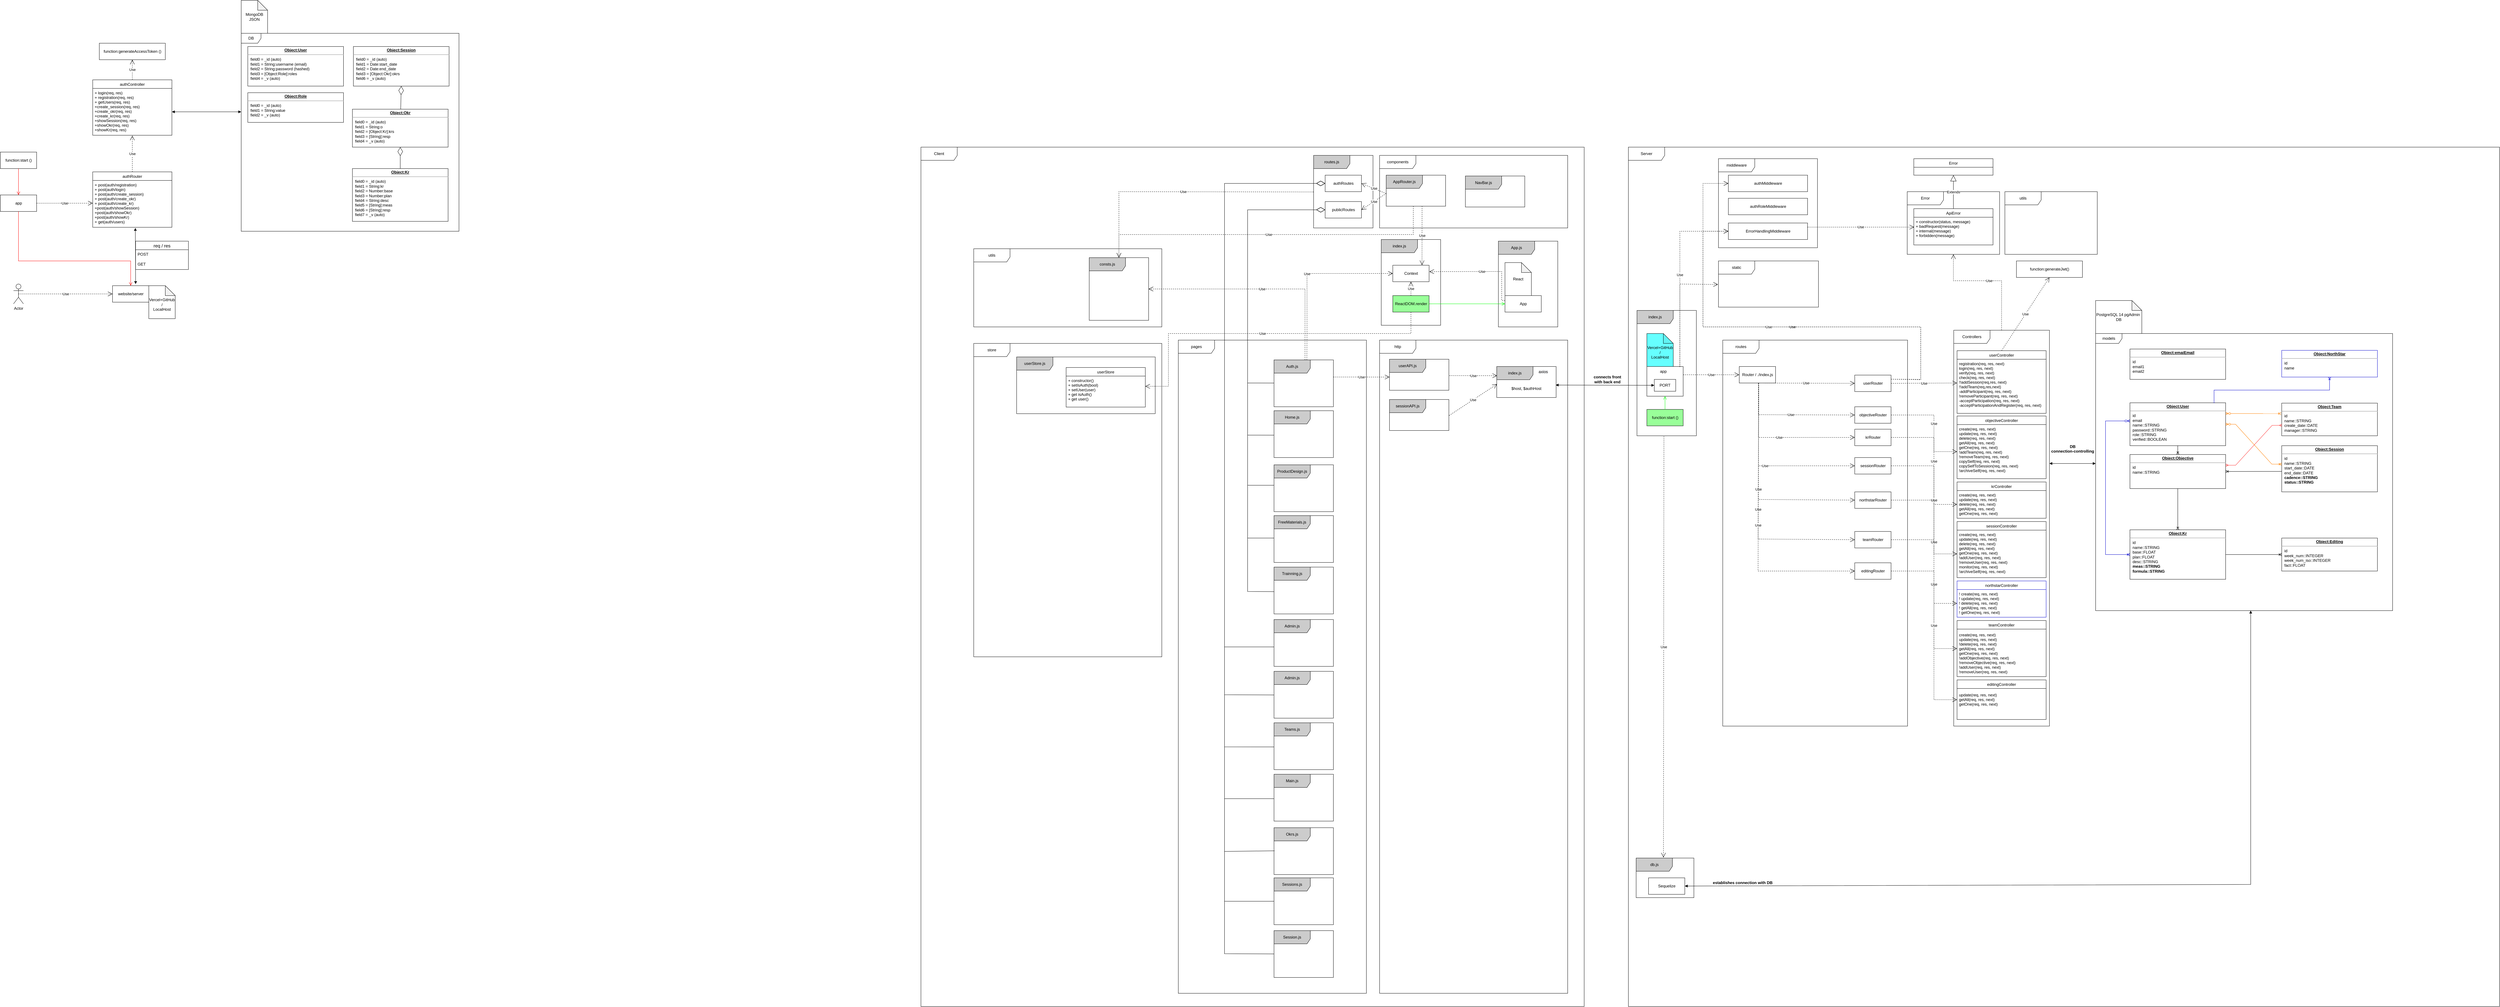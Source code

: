 <mxfile version="20.5.1" type="github">
  <diagram id="ZgWrUhDNY7SDrV8JCNzW" name="Page-1">
    <mxGraphModel dx="7106" dy="1427" grid="0" gridSize="10" guides="1" tooltips="1" connect="1" arrows="1" fold="1" page="1" pageScale="1" pageWidth="827" pageHeight="1169" math="0" shadow="0">
      <root>
        <mxCell id="0" />
        <mxCell id="1" parent="0" />
        <mxCell id="YSYT53ccy33g7K8wF7SV-104" value="Client" style="shape=umlFrame;whiteSpace=wrap;html=1;width=110;height=40;" parent="1" vertex="1">
          <mxGeometry x="-3130" y="-555" width="2010" height="2605" as="geometry" />
        </mxCell>
        <mxCell id="T7n17aNO4eE7x2ttWyVh-2" value="http" style="shape=umlFrame;whiteSpace=wrap;html=1;width=110;height=40;" parent="1" vertex="1">
          <mxGeometry x="-1740" y="30" width="570" height="1980" as="geometry" />
        </mxCell>
        <mxCell id="YSYT53ccy33g7K8wF7SV-14" value="Use" style="endArrow=open;endSize=12;dashed=1;html=1;rounded=0;entryX=0.5;entryY=1;entryDx=0;entryDy=0;exitX=0.5;exitY=0;exitDx=0;exitDy=0;" parent="1" source="YSYT53ccy33g7K8wF7SV-9" target="YSYT53ccy33g7K8wF7SV-12" edge="1">
          <mxGeometry width="160" relative="1" as="geometry">
            <mxPoint x="269.57" y="90" as="sourcePoint" />
            <mxPoint x="270" y="-10" as="targetPoint" />
            <Array as="points" />
          </mxGeometry>
        </mxCell>
        <mxCell id="YSYT53ccy33g7K8wF7SV-103" value="Server" style="shape=umlFrame;whiteSpace=wrap;html=1;width=110;height=40;" parent="1" vertex="1">
          <mxGeometry x="-986" y="-555" width="2640" height="2605" as="geometry" />
        </mxCell>
        <mxCell id="YSYT53ccy33g7K8wF7SV-97" value="index.js" style="shape=umlFrame;whiteSpace=wrap;html=1;width=110;height=40;fillColor=#CCCCCC;" parent="1" vertex="1">
          <mxGeometry x="-960" y="-60" width="180" height="380" as="geometry" />
        </mxCell>
        <mxCell id="NTwUDxVlnUoW-F4fOf6s-37" value="models" style="shape=umlFrame;whiteSpace=wrap;html=1;width=80;height=30;" parent="1" vertex="1">
          <mxGeometry x="430" y="10" width="900" height="840" as="geometry" />
        </mxCell>
        <mxCell id="PmXMApU_OOU-UDONnJdp-1" value="authController" style="swimlane;fontStyle=0;childLayout=stackLayout;horizontal=1;startSize=26;fillColor=none;horizontalStack=0;resizeParent=1;resizeParentMax=0;resizeLast=0;collapsible=1;marginBottom=0;" parent="1" vertex="1">
          <mxGeometry x="-5640" y="-759" width="240" height="168" as="geometry" />
        </mxCell>
        <mxCell id="PmXMApU_OOU-UDONnJdp-4" value="+ login(req, res)&#xa;+ registration(req, res)&#xa;+ getUsers(req, res)&#xa;+create_session(req, res)&#xa;+create_okr(req, res)&#xa;+create_kr(req, res)&#xa;+showSession(req, res)&#xa;+showOkr(req, res)&#xa;+showKr(req, res)" style="text;strokeColor=none;fillColor=none;align=left;verticalAlign=top;spacingLeft=4;spacingRight=4;overflow=hidden;rotatable=0;points=[[0,0.5],[1,0.5]];portConstraint=eastwest;" parent="PmXMApU_OOU-UDONnJdp-1" vertex="1">
          <mxGeometry y="26" width="240" height="142" as="geometry" />
        </mxCell>
        <mxCell id="PmXMApU_OOU-UDONnJdp-6" value="function:start ()" style="html=1;" parent="1" vertex="1">
          <mxGeometry x="-5920" y="-540" width="110" height="50" as="geometry" />
        </mxCell>
        <mxCell id="PmXMApU_OOU-UDONnJdp-7" value="DB" style="shape=umlFrame;whiteSpace=wrap;html=1;" parent="1" vertex="1">
          <mxGeometry x="-5190" y="-900" width="660" height="600" as="geometry" />
        </mxCell>
        <mxCell id="PmXMApU_OOU-UDONnJdp-10" value="MongoDB&lt;br&gt;JSON" style="shape=note;whiteSpace=wrap;html=1;backgroundOutline=1;darkOpacity=0.05;" parent="1" vertex="1">
          <mxGeometry x="-5190" y="-1000" width="80" height="100" as="geometry" />
        </mxCell>
        <mxCell id="PmXMApU_OOU-UDONnJdp-11" value="&lt;p style=&quot;margin:0px;margin-top:4px;text-align:center;text-decoration:underline;&quot;&gt;&lt;b&gt;Object:User&lt;/b&gt;&lt;/p&gt;&lt;hr&gt;&lt;p style=&quot;margin:0px;margin-left:8px;&quot;&gt;field0 = _id (auto)&lt;br&gt;&lt;/p&gt;&lt;p style=&quot;margin:0px;margin-left:8px;&quot;&gt;field1 = String:username (email)&lt;br&gt;field2 = String:password (hashed)&lt;br&gt;field3 = [Object:Role]:roles&lt;/p&gt;&lt;p style=&quot;margin:0px;margin-left:8px;&quot;&gt;field4 = _v (auto)&lt;br&gt;&lt;/p&gt;" style="verticalAlign=top;align=left;overflow=fill;fontSize=12;fontFamily=Helvetica;html=1;" parent="1" vertex="1">
          <mxGeometry x="-5170" y="-860" width="290" height="120" as="geometry" />
        </mxCell>
        <mxCell id="PmXMApU_OOU-UDONnJdp-12" value="&lt;p style=&quot;margin:0px;margin-top:4px;text-align:center;text-decoration:underline;&quot;&gt;&lt;b&gt;Object:Role&lt;/b&gt;&lt;/p&gt;&lt;hr&gt;&lt;p style=&quot;margin:0px;margin-left:8px;&quot;&gt;field0 = _id (auto)&lt;br&gt;&lt;/p&gt;&lt;p style=&quot;margin:0px;margin-left:8px;&quot;&gt;field1 = String:value&lt;br&gt;&lt;/p&gt;&lt;p style=&quot;margin:0px;margin-left:8px;&quot;&gt;field2 = _v (auto)&lt;br&gt;&lt;/p&gt;" style="verticalAlign=top;align=left;overflow=fill;fontSize=12;fontFamily=Helvetica;html=1;" parent="1" vertex="1">
          <mxGeometry x="-5170" y="-720" width="290" height="90" as="geometry" />
        </mxCell>
        <mxCell id="PmXMApU_OOU-UDONnJdp-15" value="app" style="html=1;" parent="1" vertex="1">
          <mxGeometry x="-5920" y="-410" width="110" height="50" as="geometry" />
        </mxCell>
        <mxCell id="PmXMApU_OOU-UDONnJdp-16" value="authRouter" style="swimlane;fontStyle=0;childLayout=stackLayout;horizontal=1;startSize=26;fillColor=none;horizontalStack=0;resizeParent=1;resizeParentMax=0;resizeLast=0;collapsible=1;marginBottom=0;" parent="1" vertex="1">
          <mxGeometry x="-5640" y="-480" width="240" height="168" as="geometry" />
        </mxCell>
        <mxCell id="PmXMApU_OOU-UDONnJdp-27" value="+ post(auth/registration)&#xa;+ post(auth/login)&#xa;+ post(auth/create_session)&#xa;+ post(auth/create_okr)&#xa;+ post(auth/create_kr)&#xa;+post(auth/showSession)&#xa;+post(auth/showOkr)&#xa;+post(auth/showKr)&#xa;+ get(auth/users)&#xa;" style="text;strokeColor=none;fillColor=none;align=left;verticalAlign=top;spacingLeft=4;spacingRight=4;overflow=hidden;rotatable=0;points=[[0,0.5],[1,0.5]];portConstraint=eastwest;" parent="PmXMApU_OOU-UDONnJdp-16" vertex="1">
          <mxGeometry y="26" width="240" height="142" as="geometry" />
        </mxCell>
        <mxCell id="PmXMApU_OOU-UDONnJdp-19" value="Use" style="endArrow=open;endSize=12;dashed=1;html=1;rounded=0;exitX=1;exitY=0.5;exitDx=0;exitDy=0;" parent="1" source="PmXMApU_OOU-UDONnJdp-15" edge="1">
          <mxGeometry width="160" relative="1" as="geometry">
            <mxPoint x="-5390" y="-725" as="sourcePoint" />
            <mxPoint x="-5640" y="-385" as="targetPoint" />
          </mxGeometry>
        </mxCell>
        <mxCell id="PmXMApU_OOU-UDONnJdp-20" value="Use" style="endArrow=open;endSize=12;dashed=1;html=1;rounded=0;exitX=0.5;exitY=0;exitDx=0;exitDy=0;" parent="1" source="PmXMApU_OOU-UDONnJdp-16" edge="1">
          <mxGeometry width="160" relative="1" as="geometry">
            <mxPoint x="-5800" y="-475" as="sourcePoint" />
            <mxPoint x="-5520" y="-590" as="targetPoint" />
          </mxGeometry>
        </mxCell>
        <mxCell id="PmXMApU_OOU-UDONnJdp-23" value="" style="edgeStyle=orthogonalEdgeStyle;html=1;verticalAlign=bottom;endArrow=open;endSize=8;strokeColor=#ff0000;rounded=0;exitX=0.5;exitY=1;exitDx=0;exitDy=0;entryX=0.5;entryY=0;entryDx=0;entryDy=0;" parent="1" source="PmXMApU_OOU-UDONnJdp-6" target="PmXMApU_OOU-UDONnJdp-15" edge="1">
          <mxGeometry relative="1" as="geometry">
            <mxPoint x="-5907" y="-410" as="targetPoint" />
            <mxPoint x="-6350" y="-390" as="sourcePoint" />
          </mxGeometry>
        </mxCell>
        <mxCell id="PmXMApU_OOU-UDONnJdp-24" value="" style="endArrow=block;startArrow=block;endFill=1;startFill=1;html=1;rounded=0;exitX=1;exitY=0.5;exitDx=0;exitDy=0;" parent="1" source="PmXMApU_OOU-UDONnJdp-4" edge="1">
          <mxGeometry width="160" relative="1" as="geometry">
            <mxPoint x="-5660" y="-600" as="sourcePoint" />
            <mxPoint x="-5190" y="-662" as="targetPoint" />
          </mxGeometry>
        </mxCell>
        <mxCell id="PmXMApU_OOU-UDONnJdp-29" value="function:generateAccessToken ()" style="html=1;" parent="1" vertex="1">
          <mxGeometry x="-5620" y="-870" width="200" height="50" as="geometry" />
        </mxCell>
        <mxCell id="PmXMApU_OOU-UDONnJdp-30" value="Use" style="endArrow=open;endSize=12;dashed=1;html=1;rounded=0;entryX=0.5;entryY=1;entryDx=0;entryDy=0;" parent="1" target="PmXMApU_OOU-UDONnJdp-29" edge="1">
          <mxGeometry width="160" relative="1" as="geometry">
            <mxPoint x="-5520" y="-760" as="sourcePoint" />
            <mxPoint x="-5510" y="-580" as="targetPoint" />
          </mxGeometry>
        </mxCell>
        <mxCell id="PmXMApU_OOU-UDONnJdp-31" value="Actor" style="shape=umlActor;verticalLabelPosition=bottom;verticalAlign=top;html=1;" parent="1" vertex="1">
          <mxGeometry x="-5880" y="-140" width="30" height="60" as="geometry" />
        </mxCell>
        <mxCell id="PmXMApU_OOU-UDONnJdp-32" value="website/server" style="html=1;" parent="1" vertex="1">
          <mxGeometry x="-5580" y="-135" width="110" height="50" as="geometry" />
        </mxCell>
        <mxCell id="PmXMApU_OOU-UDONnJdp-33" value="Use" style="endArrow=open;endSize=12;dashed=1;html=1;rounded=0;exitX=0.5;exitY=0.5;exitDx=0;exitDy=0;exitPerimeter=0;entryX=0;entryY=0.5;entryDx=0;entryDy=0;" parent="1" source="PmXMApU_OOU-UDONnJdp-31" target="PmXMApU_OOU-UDONnJdp-32" edge="1">
          <mxGeometry width="160" relative="1" as="geometry">
            <mxPoint x="-5590" y="-250" as="sourcePoint" />
            <mxPoint x="-5430" y="-250" as="targetPoint" />
          </mxGeometry>
        </mxCell>
        <mxCell id="PmXMApU_OOU-UDONnJdp-34" value="" style="edgeStyle=orthogonalEdgeStyle;html=1;verticalAlign=bottom;endArrow=open;endSize=8;strokeColor=#ff0000;rounded=0;exitX=0.5;exitY=1;exitDx=0;exitDy=0;entryX=0.5;entryY=0;entryDx=0;entryDy=0;" parent="1" source="PmXMApU_OOU-UDONnJdp-15" target="PmXMApU_OOU-UDONnJdp-32" edge="1">
          <mxGeometry relative="1" as="geometry">
            <mxPoint x="-5855" y="-400" as="targetPoint" />
            <mxPoint x="-5855" y="-480" as="sourcePoint" />
            <Array as="points">
              <mxPoint x="-5865" y="-210" />
              <mxPoint x="-5525" y="-210" />
            </Array>
          </mxGeometry>
        </mxCell>
        <mxCell id="PmXMApU_OOU-UDONnJdp-35" value="" style="endArrow=block;startArrow=block;endFill=1;startFill=1;html=1;rounded=0;exitX=0.538;exitY=1.014;exitDx=0;exitDy=0;exitPerimeter=0;" parent="1" source="PmXMApU_OOU-UDONnJdp-27" edge="1">
          <mxGeometry width="160" relative="1" as="geometry">
            <mxPoint x="-5500" y="-310" as="sourcePoint" />
            <mxPoint x="-5510" y="-140" as="targetPoint" />
          </mxGeometry>
        </mxCell>
        <mxCell id="PmXMApU_OOU-UDONnJdp-38" value="req / res" style="swimlane;fontStyle=0;childLayout=stackLayout;horizontal=1;startSize=26;horizontalStack=0;resizeParent=1;resizeParentMax=0;resizeLast=0;collapsible=1;marginBottom=0;align=center;fontSize=14;" parent="1" vertex="1">
          <mxGeometry x="-5510" y="-270" width="160" height="86" as="geometry" />
        </mxCell>
        <mxCell id="PmXMApU_OOU-UDONnJdp-39" value="POST" style="text;strokeColor=none;fillColor=none;spacingLeft=4;spacingRight=4;overflow=hidden;rotatable=0;points=[[0,0.5],[1,0.5]];portConstraint=eastwest;fontSize=12;" parent="PmXMApU_OOU-UDONnJdp-38" vertex="1">
          <mxGeometry y="26" width="160" height="30" as="geometry" />
        </mxCell>
        <mxCell id="PmXMApU_OOU-UDONnJdp-40" value="GET" style="text;strokeColor=none;fillColor=none;spacingLeft=4;spacingRight=4;overflow=hidden;rotatable=0;points=[[0,0.5],[1,0.5]];portConstraint=eastwest;fontSize=12;" parent="PmXMApU_OOU-UDONnJdp-38" vertex="1">
          <mxGeometry y="56" width="160" height="30" as="geometry" />
        </mxCell>
        <mxCell id="GvUqbctl3foqBScWrYi5-1" value="&lt;p style=&quot;margin:0px;margin-top:4px;text-align:center;text-decoration:underline;&quot;&gt;&lt;b&gt;Object:Okr&lt;/b&gt;&lt;/p&gt;&lt;hr&gt;&lt;p style=&quot;margin:0px;margin-left:8px;&quot;&gt;field0 = _id (auto)&lt;br&gt;&lt;/p&gt;&lt;p style=&quot;margin:0px;margin-left:8px;&quot;&gt;field1 = String:o&lt;br&gt;&lt;/p&gt;&lt;p style=&quot;margin:0px;margin-left:8px;&quot;&gt;&lt;span style=&quot;background-color: initial;&quot;&gt;field2 = [Object:Kr]:krs&lt;/span&gt;&lt;br&gt;&lt;/p&gt;&lt;p style=&quot;margin: 0px 0px 0px 8px;&quot;&gt;field3 =&amp;nbsp;[String]:resp&lt;/p&gt;&lt;p style=&quot;margin: 0px 0px 0px 8px;&quot;&gt;&lt;span style=&quot;background-color: initial;&quot;&gt;field4 = _v (auto)&lt;/span&gt;&lt;br&gt;&lt;/p&gt;&lt;p style=&quot;margin:0px;margin-left:8px;&quot;&gt;&lt;br&gt;&lt;/p&gt;&lt;p style=&quot;margin:0px;margin-left:8px;&quot;&gt;&lt;br&gt;&lt;/p&gt;" style="verticalAlign=top;align=left;overflow=fill;fontSize=12;fontFamily=Helvetica;html=1;" parent="1" vertex="1">
          <mxGeometry x="-4853" y="-670" width="290" height="115" as="geometry" />
        </mxCell>
        <mxCell id="GvUqbctl3foqBScWrYi5-2" value="&lt;p style=&quot;margin:0px;margin-top:4px;text-align:center;text-decoration:underline;&quot;&gt;&lt;b&gt;Object:Session&lt;/b&gt;&lt;/p&gt;&lt;hr&gt;&lt;p style=&quot;margin:0px;margin-left:8px;&quot;&gt;field0 = _id (auto)&lt;br&gt;&lt;/p&gt;&lt;p style=&quot;margin: 0px 0px 0px 8px;&quot;&gt;field1 = Date:start_date&lt;br&gt;&lt;/p&gt;&lt;p style=&quot;margin: 0px 0px 0px 8px;&quot;&gt;field2 = Date:end_date&lt;br&gt;&lt;/p&gt;&lt;p style=&quot;margin: 0px 0px 0px 8px;&quot;&gt;field3 = [Object:Okr]:okrs&lt;/p&gt;&lt;p style=&quot;margin: 0px 0px 0px 8px;&quot;&gt;field6 = _v (auto)&lt;br&gt;&lt;/p&gt;&lt;div&gt;&lt;br&gt;&lt;/div&gt;&lt;p style=&quot;margin:0px;margin-left:8px;&quot;&gt;&lt;br&gt;&lt;/p&gt;&lt;p style=&quot;margin:0px;margin-left:8px;&quot;&gt;&lt;br&gt;&lt;/p&gt;" style="verticalAlign=top;align=left;overflow=fill;fontSize=12;fontFamily=Helvetica;html=1;" parent="1" vertex="1">
          <mxGeometry x="-4850" y="-860" width="290" height="120" as="geometry" />
        </mxCell>
        <mxCell id="-eXeZbVj-zx8Dia-wCeO-1" value="&lt;p style=&quot;margin:0px;margin-top:4px;text-align:center;text-decoration:underline;&quot;&gt;&lt;b&gt;Object:Kr&lt;/b&gt;&lt;/p&gt;&lt;hr&gt;&lt;p style=&quot;margin:0px;margin-left:8px;&quot;&gt;field0 = _id (auto)&lt;br&gt;&lt;/p&gt;&lt;p style=&quot;margin:0px;margin-left:8px;&quot;&gt;&lt;span style=&quot;background-color: initial;&quot;&gt;field1 = String:kr&lt;/span&gt;&lt;br&gt;&lt;/p&gt;&lt;p style=&quot;margin: 0px 0px 0px 8px;&quot;&gt;&lt;span style=&quot;background-color: initial;&quot;&gt;field2 = Number:base&lt;/span&gt;&lt;br&gt;&lt;/p&gt;&lt;p style=&quot;margin: 0px 0px 0px 8px;&quot;&gt;&lt;span style=&quot;background-color: initial;&quot;&gt;field3 = Number:plan&lt;/span&gt;&lt;br&gt;&lt;/p&gt;&lt;p style=&quot;margin: 0px 0px 0px 8px;&quot;&gt;&lt;span style=&quot;background-color: initial;&quot;&gt;field4 = String:desc&lt;/span&gt;&lt;/p&gt;&lt;p style=&quot;margin:0px;margin-left:8px;&quot;&gt;&lt;span style=&quot;background-color: initial;&quot;&gt;field5 = [String]:meas&lt;/span&gt;&lt;br&gt;&lt;/p&gt;&lt;p style=&quot;margin:0px;margin-left:8px;&quot;&gt;field6 =&amp;nbsp;[String]:resp&lt;span style=&quot;background-color: initial;&quot;&gt;&lt;br&gt;&lt;/span&gt;&lt;/p&gt;&lt;p style=&quot;margin: 0px 0px 0px 8px;&quot;&gt;field7 = _v (auto)&lt;/p&gt;&lt;p style=&quot;margin:0px;margin-left:8px;&quot;&gt;&lt;br&gt;&lt;/p&gt;" style="verticalAlign=top;align=left;overflow=fill;fontSize=12;fontFamily=Helvetica;html=1;" parent="1" vertex="1">
          <mxGeometry x="-4853" y="-490" width="290" height="160" as="geometry" />
        </mxCell>
        <mxCell id="-eXeZbVj-zx8Dia-wCeO-2" value="" style="endArrow=diamondThin;endFill=0;endSize=24;html=1;rounded=0;entryX=0.5;entryY=1;entryDx=0;entryDy=0;" parent="1" source="GvUqbctl3foqBScWrYi5-1" target="GvUqbctl3foqBScWrYi5-2" edge="1">
          <mxGeometry width="160" relative="1" as="geometry">
            <mxPoint x="-4630" y="-430" as="sourcePoint" />
            <mxPoint x="-4470" y="-430" as="targetPoint" />
          </mxGeometry>
        </mxCell>
        <mxCell id="-eXeZbVj-zx8Dia-wCeO-5" value="" style="endArrow=diamondThin;endFill=0;endSize=24;html=1;rounded=0;entryX=0.5;entryY=1;entryDx=0;entryDy=0;" parent="1" source="-eXeZbVj-zx8Dia-wCeO-1" target="GvUqbctl3foqBScWrYi5-1" edge="1">
          <mxGeometry width="160" relative="1" as="geometry">
            <mxPoint x="-4460" y="-500" as="sourcePoint" />
            <mxPoint x="-4300" y="-500" as="targetPoint" />
          </mxGeometry>
        </mxCell>
        <mxCell id="-i0hUMnSqrgB1KLQEE9C-1" value="&lt;br&gt;Vercel+GitHub&lt;br&gt;/&lt;br&gt;LocalHost" style="shape=note;whiteSpace=wrap;html=1;backgroundOutline=1;darkOpacity=0.05;" parent="1" vertex="1">
          <mxGeometry x="-5470" y="-135" width="80" height="100" as="geometry" />
        </mxCell>
        <mxCell id="NTwUDxVlnUoW-F4fOf6s-1" value="&lt;p style=&quot;margin:0px;margin-top:4px;text-align:center;text-decoration:underline;&quot;&gt;&lt;b&gt;Object:User&lt;/b&gt;&lt;/p&gt;&lt;hr&gt;&lt;p style=&quot;margin:0px;margin-left:8px;&quot;&gt;id&lt;/p&gt;&lt;p style=&quot;margin:0px;margin-left:8px;&quot;&gt;email&lt;/p&gt;&lt;p style=&quot;margin:0px;margin-left:8px;&quot;&gt;name::STRING&lt;/p&gt;&lt;p style=&quot;margin:0px;margin-left:8px;&quot;&gt;password::STRING&lt;/p&gt;&lt;p style=&quot;margin:0px;margin-left:8px;&quot;&gt;role::STRING&lt;/p&gt;&lt;p style=&quot;margin:0px;margin-left:8px;&quot;&gt;verified::BOOLEAN&lt;/p&gt;" style="verticalAlign=top;align=left;overflow=fill;fontSize=12;fontFamily=Helvetica;html=1;" parent="1" vertex="1">
          <mxGeometry x="534" y="220" width="290" height="130" as="geometry" />
        </mxCell>
        <mxCell id="NTwUDxVlnUoW-F4fOf6s-2" value="&lt;p style=&quot;margin:0px;margin-top:4px;text-align:center;text-decoration:underline;&quot;&gt;&lt;b&gt;Object:Session&lt;/b&gt;&lt;/p&gt;&lt;hr&gt;&lt;p style=&quot;margin:0px;margin-left:8px;&quot;&gt;id&lt;/p&gt;&lt;p style=&quot;margin: 0px 0px 0px 8px;&quot;&gt;name::STRING&lt;br&gt;&lt;/p&gt;&lt;p style=&quot;margin: 0px 0px 0px 8px;&quot;&gt;start_date::DATE&lt;br&gt;&lt;/p&gt;&lt;p style=&quot;margin: 0px 0px 0px 8px;&quot;&gt;end_date::DATE&lt;br&gt;&lt;/p&gt;&lt;p style=&quot;margin: 0px 0px 0px 8px;&quot;&gt;&lt;b&gt;cadence::STRING&lt;/b&gt;&lt;/p&gt;&lt;p style=&quot;margin: 0px 0px 0px 8px;&quot;&gt;&lt;b&gt;status::STRING&lt;/b&gt;&lt;/p&gt;&lt;p style=&quot;margin: 0px 0px 0px 8px;&quot;&gt;&lt;br&gt;&lt;/p&gt;&lt;p style=&quot;margin: 0px 0px 0px 8px;&quot;&gt;&lt;br&gt;&lt;/p&gt;&lt;div&gt;&lt;br&gt;&lt;/div&gt;&lt;p style=&quot;margin:0px;margin-left:8px;&quot;&gt;&lt;br&gt;&lt;/p&gt;&lt;p style=&quot;margin:0px;margin-left:8px;&quot;&gt;&lt;br&gt;&lt;/p&gt;" style="verticalAlign=top;align=left;overflow=fill;fontSize=12;fontFamily=Helvetica;html=1;" parent="1" vertex="1">
          <mxGeometry x="994" y="350" width="290" height="140" as="geometry" />
        </mxCell>
        <mxCell id="NTwUDxVlnUoW-F4fOf6s-3" value="&lt;p style=&quot;margin:0px;margin-top:4px;text-align:center;text-decoration:underline;&quot;&gt;&lt;b&gt;Object:Objective&lt;/b&gt;&lt;/p&gt;&lt;hr&gt;&lt;p style=&quot;margin:0px;margin-left:8px;&quot;&gt;id&lt;br&gt;&lt;/p&gt;&lt;p style=&quot;margin:0px;margin-left:8px;&quot;&gt;name::STRING&lt;/p&gt;&lt;p style=&quot;margin: 0px 0px 0px 8px;&quot;&gt;&lt;br&gt;&lt;/p&gt;" style="verticalAlign=top;align=left;overflow=fill;fontSize=12;fontFamily=Helvetica;html=1;" parent="1" vertex="1">
          <mxGeometry x="534" y="376.75" width="290" height="103.25" as="geometry" />
        </mxCell>
        <mxCell id="NTwUDxVlnUoW-F4fOf6s-4" value="&lt;p style=&quot;margin:0px;margin-top:4px;text-align:center;text-decoration:underline;&quot;&gt;&lt;b&gt;Object:Kr&lt;/b&gt;&lt;/p&gt;&lt;hr&gt;&lt;p style=&quot;margin:0px;margin-left:8px;&quot;&gt;id&lt;br&gt;&lt;/p&gt;&lt;p style=&quot;margin:0px;margin-left:8px;&quot;&gt;&lt;span style=&quot;background-color: initial;&quot;&gt;name::STRING&lt;/span&gt;&lt;/p&gt;&lt;p style=&quot;margin:0px;margin-left:8px;&quot;&gt;&lt;span style=&quot;background-color: initial;&quot;&gt;base::FLOAT&lt;/span&gt;&lt;/p&gt;&lt;p style=&quot;margin:0px;margin-left:8px;&quot;&gt;plan::FLOAT&lt;/p&gt;&lt;p style=&quot;margin: 0px 0px 0px 8px;&quot;&gt;&lt;span style=&quot;background-color: initial;&quot;&gt;desc::STRING&lt;/span&gt;&lt;/p&gt;&lt;p style=&quot;margin: 0px 0px 0px 8px;&quot;&gt;&lt;b&gt;meas::STRING&lt;/b&gt;&lt;/p&gt;&lt;p style=&quot;margin: 0px 0px 0px 8px;&quot;&gt;&lt;b&gt;formula::STRING&lt;/b&gt;&lt;/p&gt;&lt;p style=&quot;margin:0px;margin-left:8px;&quot;&gt;&lt;br&gt;&lt;/p&gt;&lt;p style=&quot;margin: 0px 0px 0px 8px;&quot;&gt;&lt;br&gt;&lt;/p&gt;" style="verticalAlign=top;align=left;overflow=fill;fontSize=12;fontFamily=Helvetica;html=1;" parent="1" vertex="1">
          <mxGeometry x="534" y="605" width="290" height="150" as="geometry" />
        </mxCell>
        <mxCell id="NTwUDxVlnUoW-F4fOf6s-18" value="" style="fontSize=12;html=1;endArrow=ERoneToMany;rounded=0;exitX=0.5;exitY=1;exitDx=0;exitDy=0;entryX=0.5;entryY=0;entryDx=0;entryDy=0;strokeColor=#000000;" parent="1" source="NTwUDxVlnUoW-F4fOf6s-1" target="NTwUDxVlnUoW-F4fOf6s-3" edge="1">
          <mxGeometry width="100" height="100" relative="1" as="geometry">
            <mxPoint x="834" y="459.875" as="sourcePoint" />
            <mxPoint x="834" y="545.5" as="targetPoint" />
          </mxGeometry>
        </mxCell>
        <mxCell id="NTwUDxVlnUoW-F4fOf6s-20" value="&lt;p style=&quot;margin:0px;margin-top:4px;text-align:center;text-decoration:underline;&quot;&gt;&lt;b&gt;Object:Team&lt;/b&gt;&lt;/p&gt;&lt;hr&gt;&lt;p style=&quot;margin:0px;margin-left:8px;&quot;&gt;id&lt;/p&gt;&lt;p style=&quot;margin:0px;margin-left:8px;&quot;&gt;name::STRING&lt;/p&gt;&lt;p style=&quot;margin:0px;margin-left:8px;&quot;&gt;create_date::DATE&lt;/p&gt;&lt;p style=&quot;margin:0px;margin-left:8px;&quot;&gt;manager::STRING&lt;/p&gt;" style="verticalAlign=top;align=left;overflow=fill;fontSize=12;fontFamily=Helvetica;html=1;" parent="1" vertex="1">
          <mxGeometry x="994" y="221" width="290" height="99" as="geometry" />
        </mxCell>
        <mxCell id="NTwUDxVlnUoW-F4fOf6s-31" value="" style="fontSize=12;html=1;endArrow=ERoneToMany;rounded=0;exitX=0.5;exitY=1;exitDx=0;exitDy=0;entryX=0.5;entryY=0;entryDx=0;entryDy=0;" parent="1" source="NTwUDxVlnUoW-F4fOf6s-3" target="NTwUDxVlnUoW-F4fOf6s-4" edge="1">
          <mxGeometry width="100" height="100" relative="1" as="geometry">
            <mxPoint x="689" y="329" as="sourcePoint" />
            <mxPoint x="689" y="386.75" as="targetPoint" />
          </mxGeometry>
        </mxCell>
        <mxCell id="NTwUDxVlnUoW-F4fOf6s-39" value="PostgreSQL 14 pgAdmin&amp;nbsp;&lt;br&gt;DB" style="shape=note;whiteSpace=wrap;html=1;backgroundOutline=1;darkOpacity=0.05;" parent="1" vertex="1">
          <mxGeometry x="430" y="-90" width="140" height="100" as="geometry" />
        </mxCell>
        <mxCell id="W5Y2SaXEaBMhEikAsEMx-1" value="" style="fontSize=12;html=1;endArrow=ERmany;startArrow=ERmany;rounded=0;entryX=1.001;entryY=0.315;entryDx=0;entryDy=0;exitX=0.003;exitY=0.681;exitDx=0;exitDy=0;strokeColor=#FF3333;entryPerimeter=0;edgeStyle=entityRelationEdgeStyle;exitPerimeter=0;" parent="1" source="NTwUDxVlnUoW-F4fOf6s-20" target="NTwUDxVlnUoW-F4fOf6s-3" edge="1">
          <mxGeometry width="100" height="100" relative="1" as="geometry">
            <mxPoint x="994" y="402.5" as="sourcePoint" />
            <mxPoint x="824" y="400" as="targetPoint" />
          </mxGeometry>
        </mxCell>
        <mxCell id="E8pk0Kp862lJIBIXXsNr-1" value="&lt;p style=&quot;margin:0px;margin-top:4px;text-align:center;text-decoration:underline;&quot;&gt;&lt;b&gt;Object:NorthStar&lt;/b&gt;&lt;/p&gt;&lt;hr&gt;&lt;p style=&quot;margin:0px;margin-left:8px;&quot;&gt;id&lt;/p&gt;&lt;p style=&quot;margin:0px;margin-left:8px;&quot;&gt;name&lt;/p&gt;&lt;p style=&quot;margin: 0px 0px 0px 8px;&quot;&gt;&lt;br&gt;&lt;/p&gt;&lt;p style=&quot;margin: 0px 0px 0px 8px;&quot;&gt;&lt;br&gt;&lt;/p&gt;&lt;div&gt;&lt;br&gt;&lt;/div&gt;&lt;p style=&quot;margin:0px;margin-left:8px;&quot;&gt;&lt;br&gt;&lt;/p&gt;&lt;p style=&quot;margin:0px;margin-left:8px;&quot;&gt;&lt;br&gt;&lt;/p&gt;" style="verticalAlign=top;align=left;overflow=fill;fontSize=12;fontFamily=Helvetica;html=1;strokeColor=#0000CC;" parent="1" vertex="1">
          <mxGeometry x="994" y="61" width="290" height="81" as="geometry" />
        </mxCell>
        <mxCell id="E8pk0Kp862lJIBIXXsNr-4" value="" style="fontSize=12;html=1;endArrow=ERoneToMany;rounded=0;exitX=0.879;exitY=0.009;exitDx=0;exitDy=0;entryX=0.5;entryY=1;entryDx=0;entryDy=0;strokeColor=#0000CC;exitPerimeter=0;edgeStyle=elbowEdgeStyle;elbow=vertical;" parent="1" source="NTwUDxVlnUoW-F4fOf6s-1" target="E8pk0Kp862lJIBIXXsNr-1" edge="1">
          <mxGeometry width="100" height="100" relative="1" as="geometry">
            <mxPoint x="689" y="340" as="sourcePoint" />
            <mxPoint x="689" y="386.75" as="targetPoint" />
          </mxGeometry>
        </mxCell>
        <mxCell id="YSYT53ccy33g7K8wF7SV-3" value="Controllers" style="shape=umlFrame;whiteSpace=wrap;html=1;width=110;height=40;" parent="1" vertex="1">
          <mxGeometry width="290" height="1200" as="geometry" />
        </mxCell>
        <mxCell id="YSYT53ccy33g7K8wF7SV-9" value="userController" style="swimlane;fontStyle=0;childLayout=stackLayout;horizontal=1;startSize=26;fillColor=none;horizontalStack=0;resizeParent=1;resizeParentMax=0;resizeLast=0;collapsible=1;marginBottom=0;" parent="1" vertex="1">
          <mxGeometry x="10" y="62" width="270" height="190" as="geometry" />
        </mxCell>
        <mxCell id="YSYT53ccy33g7K8wF7SV-10" value="registration(req, res, next)&#xa;login(req, res, next)&#xa;verify(req, res, next)&#xa;check(req, res, next)&#xa;!!addSession(req,res, next)&#xa;!!addTeam(req,res,next)&#xa;-addParticipant(req, res, next)&#xa;!removeParticipant(req, res, next)&#xa;-acceptParticipation(req, res, next)&#xa;-acceptParticipationAndRegister(req, res, next)&#xa;&#xa;" style="text;strokeColor=none;fillColor=none;align=left;verticalAlign=top;spacingLeft=4;spacingRight=4;overflow=hidden;rotatable=0;points=[[0,0.5],[1,0.5]];portConstraint=eastwest;" parent="YSYT53ccy33g7K8wF7SV-9" vertex="1">
          <mxGeometry y="26" width="270" height="164" as="geometry" />
        </mxCell>
        <mxCell id="YSYT53ccy33g7K8wF7SV-12" value="function:generateJwt()" style="html=1;" parent="1" vertex="1">
          <mxGeometry x="190" y="-210" width="200" height="50" as="geometry" />
        </mxCell>
        <mxCell id="YSYT53ccy33g7K8wF7SV-17" value="teamController" style="swimlane;fontStyle=0;childLayout=stackLayout;horizontal=1;startSize=26;fillColor=none;horizontalStack=0;resizeParent=1;resizeParentMax=0;resizeLast=0;collapsible=1;marginBottom=0;" parent="1" vertex="1">
          <mxGeometry x="10" y="880" width="270" height="170" as="geometry" />
        </mxCell>
        <mxCell id="YSYT53ccy33g7K8wF7SV-22" value="sessionController" style="swimlane;fontStyle=0;childLayout=stackLayout;horizontal=1;startSize=26;fillColor=none;horizontalStack=0;resizeParent=1;resizeParentMax=0;resizeLast=0;collapsible=1;marginBottom=0;" parent="1" vertex="1">
          <mxGeometry x="10" y="580" width="270" height="170" as="geometry" />
        </mxCell>
        <mxCell id="YSYT53ccy33g7K8wF7SV-23" value="create(req, res, next)&#xa;update(req, res, next)&#xa;delete(req, res, next)&#xa;getAll(req, res, next)&#xa;getOne(req, res, next)&#xa;!addUser(req, res, next)&#xa;!removeUser(req, res, next)&#xa;monitor(req, res, next)&#xa;!archiveSelf(req, res, next)&#xa;&#xa;" style="text;strokeColor=none;fillColor=none;align=left;verticalAlign=top;spacingLeft=4;spacingRight=4;overflow=hidden;rotatable=0;points=[[0,0.5],[1,0.5]];portConstraint=eastwest;" parent="YSYT53ccy33g7K8wF7SV-22" vertex="1">
          <mxGeometry y="26" width="270" height="144" as="geometry" />
        </mxCell>
        <mxCell id="YSYT53ccy33g7K8wF7SV-24" value="objectiveController" style="swimlane;fontStyle=0;childLayout=stackLayout;horizontal=1;startSize=26;fillColor=none;horizontalStack=0;resizeParent=1;resizeParentMax=0;resizeLast=0;collapsible=1;marginBottom=0;" parent="1" vertex="1">
          <mxGeometry x="10" y="260" width="270" height="190" as="geometry" />
        </mxCell>
        <mxCell id="YSYT53ccy33g7K8wF7SV-25" value="create(req, res, next) &#xa;update(req, res, next)&#xa;delete(req, res, next)&#xa;getAll(req, res, next)&#xa;getOne(req, res, next)&#xa;!addTeam(req, res, next)&#xa;!removeTeam(req, res, next)&#xa;copySelf(req, res, next)&#xa;copySelfToSession(req, res, next)&#xa;!archiveSelf(req, res, next)&#xa;" style="text;strokeColor=none;fillColor=none;align=left;verticalAlign=top;spacingLeft=4;spacingRight=4;overflow=hidden;rotatable=0;points=[[0,0.5],[1,0.5]];portConstraint=eastwest;" parent="YSYT53ccy33g7K8wF7SV-24" vertex="1">
          <mxGeometry y="26" width="270" height="164" as="geometry" />
        </mxCell>
        <mxCell id="YSYT53ccy33g7K8wF7SV-26" value="northstarController" style="swimlane;fontStyle=0;childLayout=stackLayout;horizontal=1;startSize=26;fillColor=none;horizontalStack=0;resizeParent=1;resizeParentMax=0;resizeLast=0;collapsible=1;marginBottom=0;strokeColor=#0000CC;" parent="1" vertex="1">
          <mxGeometry x="10" y="760" width="270" height="110" as="geometry" />
        </mxCell>
        <mxCell id="YSYT53ccy33g7K8wF7SV-27" value="! create(req, res, next)&#xa;! update(req, res, next)&#xa;! delete(req, res, next)&#xa;! getAll(req, res, next)&#xa;! getOne(req, res, next)" style="text;strokeColor=none;fillColor=none;align=left;verticalAlign=top;spacingLeft=4;spacingRight=4;overflow=hidden;rotatable=0;points=[[0,0.5],[1,0.5]];portConstraint=eastwest;" parent="YSYT53ccy33g7K8wF7SV-26" vertex="1">
          <mxGeometry y="26" width="270" height="84" as="geometry" />
        </mxCell>
        <mxCell id="YSYT53ccy33g7K8wF7SV-28" value="krController" style="swimlane;fontStyle=0;childLayout=stackLayout;horizontal=1;startSize=26;fillColor=none;horizontalStack=0;resizeParent=1;resizeParentMax=0;resizeLast=0;collapsible=1;marginBottom=0;" parent="1" vertex="1">
          <mxGeometry x="10" y="460" width="270" height="110" as="geometry" />
        </mxCell>
        <mxCell id="YSYT53ccy33g7K8wF7SV-29" value="create(req, res, next)&#xa;update(req, res, next)&#xa;delete(req, res, next)&#xa;getAll(req, res, next)&#xa;getOne(req, res, next)&#xa;" style="text;strokeColor=none;fillColor=none;align=left;verticalAlign=top;spacingLeft=4;spacingRight=4;overflow=hidden;rotatable=0;points=[[0,0.5],[1,0.5]];portConstraint=eastwest;" parent="YSYT53ccy33g7K8wF7SV-28" vertex="1">
          <mxGeometry y="26" width="270" height="84" as="geometry" />
        </mxCell>
        <mxCell id="YSYT53ccy33g7K8wF7SV-30" value="Error" style="shape=umlFrame;whiteSpace=wrap;html=1;width=110;height=40;" parent="1" vertex="1">
          <mxGeometry x="-141" y="-420" width="280" height="190" as="geometry" />
        </mxCell>
        <mxCell id="YSYT53ccy33g7K8wF7SV-32" value="ApiError" style="swimlane;fontStyle=0;childLayout=stackLayout;horizontal=1;startSize=26;fillColor=none;horizontalStack=0;resizeParent=1;resizeParentMax=0;resizeLast=0;collapsible=1;marginBottom=0;" parent="1" vertex="1">
          <mxGeometry x="-121" y="-368.5" width="240" height="110" as="geometry" />
        </mxCell>
        <mxCell id="YSYT53ccy33g7K8wF7SV-34" value="Extends" style="endArrow=block;endSize=16;endFill=0;html=1;rounded=0;strokeColor=#000000;entryX=0.5;entryY=1;entryDx=0;entryDy=0;exitX=0.5;exitY=0;exitDx=0;exitDy=0;" parent="1" source="YSYT53ccy33g7K8wF7SV-32" target="YSYT53ccy33g7K8wF7SV-35" edge="1">
          <mxGeometry width="160" relative="1" as="geometry">
            <mxPoint x="399" y="-298.5" as="sourcePoint" />
            <mxPoint x="1029" y="-96.5" as="targetPoint" />
          </mxGeometry>
        </mxCell>
        <mxCell id="YSYT53ccy33g7K8wF7SV-35" value="Error" style="swimlane;fontStyle=0;childLayout=stackLayout;horizontal=1;startSize=26;fillColor=none;horizontalStack=0;resizeParent=1;resizeParentMax=0;resizeLast=0;collapsible=1;marginBottom=0;" parent="1" vertex="1">
          <mxGeometry x="-121" y="-520" width="240" height="50" as="geometry" />
        </mxCell>
        <mxCell id="YSYT53ccy33g7K8wF7SV-38" value="" style="endArrow=block;startArrow=block;endFill=1;startFill=1;html=1;rounded=0;strokeColor=#000000;" parent="1" edge="1">
          <mxGeometry width="160" relative="1" as="geometry">
            <mxPoint x="290" y="404" as="sourcePoint" />
            <mxPoint x="430" y="404" as="targetPoint" />
          </mxGeometry>
        </mxCell>
        <mxCell id="YSYT53ccy33g7K8wF7SV-40" value="Use" style="endArrow=open;endSize=12;dashed=1;html=1;rounded=0;edgeStyle=orthogonalEdgeStyle;" parent="1" source="YSYT53ccy33g7K8wF7SV-3" target="YSYT53ccy33g7K8wF7SV-30" edge="1">
          <mxGeometry width="160" relative="1" as="geometry">
            <mxPoint x="256.56" y="-0.2" as="sourcePoint" />
            <mxPoint x="344" y="-9.0" as="targetPoint" />
            <Array as="points">
              <mxPoint x="145" y="-150" />
              <mxPoint x="-1" y="-150" />
            </Array>
          </mxGeometry>
        </mxCell>
        <mxCell id="YSYT53ccy33g7K8wF7SV-42" value="routes" style="shape=umlFrame;whiteSpace=wrap;html=1;width=110;height=40;" parent="1" vertex="1">
          <mxGeometry x="-700" y="30" width="560" height="1170" as="geometry" />
        </mxCell>
        <mxCell id="YSYT53ccy33g7K8wF7SV-45" value="Router / ./index.js" style="html=1;fillColor=none;" parent="1" vertex="1">
          <mxGeometry x="-650" y="110" width="110" height="50" as="geometry" />
        </mxCell>
        <mxCell id="YSYT53ccy33g7K8wF7SV-46" value="krRouter&lt;br&gt;" style="html=1;fillColor=none;" parent="1" vertex="1">
          <mxGeometry x="-300" y="300" width="110" height="50" as="geometry" />
        </mxCell>
        <mxCell id="YSYT53ccy33g7K8wF7SV-47" value="objectiveRouter" style="html=1;fillColor=none;" parent="1" vertex="1">
          <mxGeometry x="-300" y="232" width="110" height="50" as="geometry" />
        </mxCell>
        <mxCell id="YSYT53ccy33g7K8wF7SV-49" value="teamRouter" style="html=1;fillColor=none;" parent="1" vertex="1">
          <mxGeometry x="-300" y="610" width="110" height="50" as="geometry" />
        </mxCell>
        <mxCell id="YSYT53ccy33g7K8wF7SV-50" value="userRouter" style="html=1;fillColor=none;" parent="1" vertex="1">
          <mxGeometry x="-300" y="136" width="110" height="50" as="geometry" />
        </mxCell>
        <mxCell id="YSYT53ccy33g7K8wF7SV-51" value="northstarRouter" style="html=1;fillColor=none;" parent="1" vertex="1">
          <mxGeometry x="-300" y="490" width="110" height="50" as="geometry" />
        </mxCell>
        <mxCell id="YSYT53ccy33g7K8wF7SV-52" value="Use" style="endArrow=open;endSize=12;dashed=1;html=1;rounded=0;strokeColor=#000000;entryX=0;entryY=0.5;entryDx=0;entryDy=0;" parent="1" target="YSYT53ccy33g7K8wF7SV-46" edge="1">
          <mxGeometry width="160" relative="1" as="geometry">
            <mxPoint x="-591" y="159" as="sourcePoint" />
            <mxPoint x="200" y="320" as="targetPoint" />
            <Array as="points">
              <mxPoint x="-592" y="325" />
            </Array>
          </mxGeometry>
        </mxCell>
        <mxCell id="YSYT53ccy33g7K8wF7SV-53" value="Use" style="endArrow=open;endSize=12;dashed=1;html=1;rounded=0;strokeColor=#000000;entryX=0;entryY=0.5;entryDx=0;entryDy=0;" parent="1" target="YSYT53ccy33g7K8wF7SV-47" edge="1">
          <mxGeometry width="160" relative="1" as="geometry">
            <mxPoint x="-592" y="161" as="sourcePoint" />
            <mxPoint x="-705" y="230" as="targetPoint" />
            <Array as="points">
              <mxPoint x="-592" y="256" />
            </Array>
          </mxGeometry>
        </mxCell>
        <mxCell id="YSYT53ccy33g7K8wF7SV-54" value="Use" style="endArrow=open;endSize=12;dashed=1;html=1;rounded=0;strokeColor=#000000;exitX=0.5;exitY=1;exitDx=0;exitDy=0;entryX=0;entryY=0.5;entryDx=0;entryDy=0;" parent="1" source="YSYT53ccy33g7K8wF7SV-45" target="YSYT53ccy33g7K8wF7SV-50" edge="1">
          <mxGeometry width="160" relative="1" as="geometry">
            <mxPoint x="-585" y="170" as="sourcePoint" />
            <mxPoint x="-745" y="310" as="targetPoint" />
          </mxGeometry>
        </mxCell>
        <mxCell id="YSYT53ccy33g7K8wF7SV-55" value="sessionRouter" style="html=1;fillColor=none;" parent="1" vertex="1">
          <mxGeometry x="-300" y="386" width="110" height="50" as="geometry" />
        </mxCell>
        <mxCell id="YSYT53ccy33g7K8wF7SV-56" value="Use" style="endArrow=open;endSize=12;dashed=1;html=1;rounded=0;strokeColor=#000000;entryX=0;entryY=0.5;entryDx=0;entryDy=0;" parent="1" target="YSYT53ccy33g7K8wF7SV-55" edge="1">
          <mxGeometry width="160" relative="1" as="geometry">
            <mxPoint x="-591" y="160" as="sourcePoint" />
            <mxPoint x="-633.333" y="199" as="targetPoint" />
            <Array as="points">
              <mxPoint x="-592" y="411" />
            </Array>
          </mxGeometry>
        </mxCell>
        <mxCell id="YSYT53ccy33g7K8wF7SV-57" value="Use" style="endArrow=open;endSize=12;dashed=1;html=1;rounded=0;strokeColor=#000000;entryX=0;entryY=0.5;entryDx=0;entryDy=0;" parent="1" target="YSYT53ccy33g7K8wF7SV-49" edge="1">
          <mxGeometry width="160" relative="1" as="geometry">
            <mxPoint x="-591" y="161" as="sourcePoint" />
            <mxPoint x="-515" y="200" as="targetPoint" />
            <Array as="points">
              <mxPoint x="-593" y="633" />
            </Array>
          </mxGeometry>
        </mxCell>
        <mxCell id="YSYT53ccy33g7K8wF7SV-58" value="Use" style="endArrow=open;endSize=12;dashed=1;html=1;rounded=0;strokeColor=#000000;entryX=0;entryY=0.5;entryDx=0;entryDy=0;" parent="1" target="YSYT53ccy33g7K8wF7SV-51" edge="1">
          <mxGeometry width="160" relative="1" as="geometry">
            <mxPoint x="-591" y="160" as="sourcePoint" />
            <mxPoint x="-365" y="200" as="targetPoint" />
            <Array as="points">
              <mxPoint x="-592" y="513" />
            </Array>
          </mxGeometry>
        </mxCell>
        <mxCell id="YSYT53ccy33g7K8wF7SV-59" value="function:start ()" style="html=1;fillColor=#99FF99;" parent="1" vertex="1">
          <mxGeometry x="-930" y="240" width="110" height="50" as="geometry" />
        </mxCell>
        <mxCell id="YSYT53ccy33g7K8wF7SV-60" value="" style="html=1;" parent="1" vertex="1">
          <mxGeometry x="-930" y="110" width="110" height="90" as="geometry" />
        </mxCell>
        <mxCell id="YSYT53ccy33g7K8wF7SV-63" value="Use" style="endArrow=open;endSize=12;dashed=1;html=1;rounded=0;" parent="1" target="YSYT53ccy33g7K8wF7SV-45" edge="1">
          <mxGeometry width="160" relative="1" as="geometry">
            <mxPoint x="-820" y="135" as="sourcePoint" />
            <mxPoint x="-1500.0" y="512" as="targetPoint" />
          </mxGeometry>
        </mxCell>
        <mxCell id="YSYT53ccy33g7K8wF7SV-74" value="&lt;br&gt;Vercel+GitHub&lt;br&gt;/&lt;br&gt;LocalHost" style="shape=note;whiteSpace=wrap;html=1;backgroundOutline=1;darkOpacity=0.05;fillColor=#66FFFF;" parent="1" vertex="1">
          <mxGeometry x="-930" y="10" width="80" height="100" as="geometry" />
        </mxCell>
        <mxCell id="YSYT53ccy33g7K8wF7SV-79" value="" style="edgeStyle=orthogonalEdgeStyle;html=1;verticalAlign=bottom;endArrow=open;endSize=8;strokeColor=#00FF00;rounded=0;entryX=0.5;entryY=1;entryDx=0;entryDy=0;exitX=0.5;exitY=0;exitDx=0;exitDy=0;" parent="1" source="YSYT53ccy33g7K8wF7SV-59" target="YSYT53ccy33g7K8wF7SV-60" edge="1">
          <mxGeometry relative="1" as="geometry">
            <mxPoint x="-3165" y="170" as="targetPoint" />
            <mxPoint x="-1215" y="280" as="sourcePoint" />
          </mxGeometry>
        </mxCell>
        <mxCell id="YSYT53ccy33g7K8wF7SV-82" value="Use" style="endArrow=open;endSize=12;dashed=1;html=1;rounded=0;exitX=1;exitY=0.5;exitDx=0;exitDy=0;" parent="1" source="YSYT53ccy33g7K8wF7SV-50" edge="1">
          <mxGeometry width="160" relative="1" as="geometry">
            <mxPoint x="279.57" y="100" as="sourcePoint" />
            <mxPoint x="10" y="160" as="targetPoint" />
          </mxGeometry>
        </mxCell>
        <mxCell id="YSYT53ccy33g7K8wF7SV-83" value="Use" style="endArrow=open;endSize=12;dashed=1;html=1;rounded=0;exitX=1;exitY=0.5;exitDx=0;exitDy=0;entryX=0;entryY=0.5;entryDx=0;entryDy=0;" parent="1" source="YSYT53ccy33g7K8wF7SV-47" target="YSYT53ccy33g7K8wF7SV-25" edge="1">
          <mxGeometry width="160" relative="1" as="geometry">
            <mxPoint x="-150" y="195" as="sourcePoint" />
            <mxPoint x="40" y="196.226" as="targetPoint" />
            <Array as="points">
              <mxPoint x="-60" y="257" />
              <mxPoint x="-60" y="368" />
            </Array>
          </mxGeometry>
        </mxCell>
        <mxCell id="YSYT53ccy33g7K8wF7SV-84" value="Use" style="endArrow=open;endSize=12;dashed=1;html=1;rounded=0;exitX=1;exitY=0.5;exitDx=0;exitDy=0;entryX=0;entryY=0.5;entryDx=0;entryDy=0;" parent="1" source="YSYT53ccy33g7K8wF7SV-46" target="YSYT53ccy33g7K8wF7SV-29" edge="1">
          <mxGeometry width="160" relative="1" as="geometry">
            <mxPoint x="-150" y="261.75" as="sourcePoint" />
            <mxPoint x="40" y="288.105" as="targetPoint" />
            <Array as="points">
              <mxPoint x="-60" y="325" />
              <mxPoint x="-60" y="528" />
            </Array>
          </mxGeometry>
        </mxCell>
        <mxCell id="YSYT53ccy33g7K8wF7SV-85" value="Use" style="endArrow=open;endSize=12;dashed=1;html=1;rounded=0;exitX=1;exitY=0.5;exitDx=0;exitDy=0;entryX=0;entryY=0.5;entryDx=0;entryDy=0;" parent="1" source="YSYT53ccy33g7K8wF7SV-55" target="YSYT53ccy33g7K8wF7SV-23" edge="1">
          <mxGeometry width="160" relative="1" as="geometry">
            <mxPoint x="-150" y="335" as="sourcePoint" />
            <mxPoint x="40" y="428" as="targetPoint" />
            <Array as="points">
              <mxPoint x="-60" y="411" />
              <mxPoint x="-60" y="678" />
            </Array>
          </mxGeometry>
        </mxCell>
        <mxCell id="YSYT53ccy33g7K8wF7SV-86" value="Use" style="endArrow=open;endSize=12;dashed=1;html=1;rounded=0;exitX=1;exitY=0.5;exitDx=0;exitDy=0;entryX=0;entryY=0.5;entryDx=0;entryDy=0;" parent="1" source="YSYT53ccy33g7K8wF7SV-51" target="YSYT53ccy33g7K8wF7SV-27" edge="1">
          <mxGeometry width="160" relative="1" as="geometry">
            <mxPoint x="-150" y="421" as="sourcePoint" />
            <mxPoint x="40" y="553" as="targetPoint" />
            <Array as="points">
              <mxPoint x="-60" y="515" />
              <mxPoint x="-60" y="828" />
            </Array>
          </mxGeometry>
        </mxCell>
        <mxCell id="YSYT53ccy33g7K8wF7SV-87" value="Use" style="endArrow=open;endSize=12;dashed=1;html=1;rounded=0;exitX=1;exitY=0.5;exitDx=0;exitDy=0;entryX=0;entryY=0.5;entryDx=0;entryDy=0;" parent="1" source="YSYT53ccy33g7K8wF7SV-49" target="YSYT53ccy33g7K8wF7SV-17" edge="1">
          <mxGeometry width="160" relative="1" as="geometry">
            <mxPoint x="-150" y="525" as="sourcePoint" />
            <mxPoint x="30" y="780" as="targetPoint" />
            <Array as="points">
              <mxPoint x="-60" y="635" />
              <mxPoint x="-60" y="965" />
            </Array>
          </mxGeometry>
        </mxCell>
        <mxCell id="YSYT53ccy33g7K8wF7SV-88" value="&lt;b&gt;DB &lt;br&gt;connection-controlling&lt;br&gt;&lt;br&gt;&lt;/b&gt;" style="text;html=1;align=center;verticalAlign=middle;resizable=0;points=[];autosize=1;strokeColor=none;fillColor=none;" parent="1" vertex="1">
          <mxGeometry x="285" y="336.75" width="150" height="60" as="geometry" />
        </mxCell>
        <mxCell id="YSYT53ccy33g7K8wF7SV-91" value="middleware" style="shape=umlFrame;whiteSpace=wrap;html=1;width=110;height=40;" parent="1" vertex="1">
          <mxGeometry x="-713" y="-520" width="300" height="270" as="geometry" />
        </mxCell>
        <mxCell id="YSYT53ccy33g7K8wF7SV-93" value="ErrorHandlingMiddleware" style="html=1;fillColor=none;" parent="1" vertex="1">
          <mxGeometry x="-683" y="-325" width="240" height="50" as="geometry" />
        </mxCell>
        <mxCell id="YSYT53ccy33g7K8wF7SV-94" value="authMiddleware" style="html=1;fillColor=none;" parent="1" vertex="1">
          <mxGeometry x="-683" y="-470" width="240" height="50" as="geometry" />
        </mxCell>
        <mxCell id="YSYT53ccy33g7K8wF7SV-95" value="authRoleMiddleware" style="html=1;fillColor=none;" parent="1" vertex="1">
          <mxGeometry x="-683" y="-400" width="240" height="50" as="geometry" />
        </mxCell>
        <mxCell id="YSYT53ccy33g7K8wF7SV-98" value="Use" style="endArrow=open;endSize=12;dashed=1;html=1;rounded=0;entryX=0;entryY=0.5;entryDx=0;entryDy=0;" parent="1" target="YSYT53ccy33g7K8wF7SV-93" edge="1">
          <mxGeometry width="160" relative="1" as="geometry">
            <mxPoint x="-830" y="110" as="sourcePoint" />
            <mxPoint x="-640" y="145" as="targetPoint" />
            <Array as="points">
              <mxPoint x="-830" y="-300" />
            </Array>
          </mxGeometry>
        </mxCell>
        <mxCell id="YSYT53ccy33g7K8wF7SV-99" value="static" style="shape=umlFrame;whiteSpace=wrap;html=1;width=110;height=40;" parent="1" vertex="1">
          <mxGeometry x="-713" y="-210" width="303" height="140" as="geometry" />
        </mxCell>
        <mxCell id="YSYT53ccy33g7K8wF7SV-100" value="" style="endArrow=open;endSize=12;dashed=1;html=1;rounded=0;exitX=0.909;exitY=0.016;exitDx=0;exitDy=0;exitPerimeter=0;entryX=-0.005;entryY=0.51;entryDx=0;entryDy=0;entryPerimeter=0;" parent="1" source="YSYT53ccy33g7K8wF7SV-60" target="YSYT53ccy33g7K8wF7SV-99" edge="1">
          <mxGeometry width="160" relative="1" as="geometry">
            <mxPoint x="-820" y="120" as="sourcePoint" />
            <mxPoint x="-720" y="-140" as="targetPoint" />
            <Array as="points">
              <mxPoint x="-830" y="-140" />
            </Array>
          </mxGeometry>
        </mxCell>
        <mxCell id="YSYT53ccy33g7K8wF7SV-102" value="Use" style="endArrow=open;endSize=12;dashed=1;html=1;rounded=0;entryX=0;entryY=0.5;entryDx=0;entryDy=0;exitX=1;exitY=0.25;exitDx=0;exitDy=0;" parent="1" source="YSYT53ccy33g7K8wF7SV-50" target="YSYT53ccy33g7K8wF7SV-93" edge="1">
          <mxGeometry width="160" relative="1" as="geometry">
            <mxPoint x="-820" y="120" as="sourcePoint" />
            <mxPoint x="-673" y="-290" as="targetPoint" />
            <Array as="points">
              <mxPoint x="-100" y="149" />
              <mxPoint x="-100" y="-10" />
              <mxPoint x="-760" y="-10" />
              <mxPoint x="-760" y="-300" />
            </Array>
          </mxGeometry>
        </mxCell>
        <mxCell id="YSYT53ccy33g7K8wF7SV-105" value="db.js" style="shape=umlFrame;whiteSpace=wrap;html=1;width=110;height=40;fillColor=#CCCCCC;" parent="1" vertex="1">
          <mxGeometry x="-962.5" y="1600" width="175" height="120" as="geometry" />
        </mxCell>
        <mxCell id="YSYT53ccy33g7K8wF7SV-106" value="Use" style="endArrow=open;endSize=12;dashed=1;html=1;rounded=0;exitX=0.454;exitY=1.005;exitDx=0;exitDy=0;exitPerimeter=0;entryX=0.473;entryY=-0.014;entryDx=0;entryDy=0;entryPerimeter=0;" parent="1" source="YSYT53ccy33g7K8wF7SV-97" target="YSYT53ccy33g7K8wF7SV-105" edge="1">
          <mxGeometry width="160" relative="1" as="geometry">
            <mxPoint x="-810" y="145" as="sourcePoint" />
            <mxPoint x="-878" y="840" as="targetPoint" />
          </mxGeometry>
        </mxCell>
        <mxCell id="YSYT53ccy33g7K8wF7SV-107" value="" style="endArrow=block;startArrow=block;endFill=1;startFill=1;html=1;rounded=0;strokeColor=#000000;" parent="1" source="YSYT53ccy33g7K8wF7SV-109" edge="1">
          <mxGeometry width="160" relative="1" as="geometry">
            <mxPoint x="300" y="414" as="sourcePoint" />
            <mxPoint x="900" y="850" as="targetPoint" />
            <Array as="points">
              <mxPoint x="900" y="1680" />
            </Array>
          </mxGeometry>
        </mxCell>
        <mxCell id="YSYT53ccy33g7K8wF7SV-108" value="&lt;b&gt;establishes connection with DB&lt;/b&gt;" style="text;html=1;align=center;verticalAlign=middle;resizable=0;points=[];autosize=1;strokeColor=none;fillColor=none;" parent="1" vertex="1">
          <mxGeometry x="-740" y="1660" width="200" height="30" as="geometry" />
        </mxCell>
        <mxCell id="YSYT53ccy33g7K8wF7SV-109" value="Sequelize" style="html=1;" parent="1" vertex="1">
          <mxGeometry x="-925" y="1660" width="110" height="50" as="geometry" />
        </mxCell>
        <mxCell id="By6U3owJE-1eAmoKrDbO-3" value="&lt;p style=&quot;margin:0px;margin-top:4px;text-align:center;text-decoration:underline;&quot;&gt;&lt;b&gt;Object:Editing&lt;/b&gt;&lt;/p&gt;&lt;hr&gt;&lt;p style=&quot;margin:0px;margin-left:8px;&quot;&gt;id&lt;/p&gt;&lt;p style=&quot;margin:0px;margin-left:8px;&quot;&gt;week_num::INTEGER&lt;/p&gt;&lt;p style=&quot;margin:0px;margin-left:8px;&quot;&gt;week_num_iso::INTEGER&lt;/p&gt;&lt;p style=&quot;margin:0px;margin-left:8px;&quot;&gt;fact::FLOAT&lt;/p&gt;&lt;p style=&quot;margin:0px;margin-left:8px;&quot;&gt;&lt;br&gt;&lt;/p&gt;&lt;p style=&quot;margin:0px;margin-left:8px;&quot;&gt;&lt;br&gt;&lt;/p&gt;&lt;p style=&quot;margin:0px;margin-left:8px;&quot;&gt;&lt;br&gt;&lt;/p&gt;" style="verticalAlign=top;align=left;overflow=fill;fontSize=12;fontFamily=Helvetica;html=1;fillColor=#FFFFFF;" parent="1" vertex="1">
          <mxGeometry x="994" y="630" width="290" height="100" as="geometry" />
        </mxCell>
        <mxCell id="aHzEwziR3V0ZYdd7DS1l-1" value="" style="fontSize=12;html=1;endArrow=ERoneToMany;rounded=0;strokeColor=#000000;exitX=0.002;exitY=0.557;exitDx=0;exitDy=0;exitPerimeter=0;" parent="1" source="NTwUDxVlnUoW-F4fOf6s-2" target="NTwUDxVlnUoW-F4fOf6s-3" edge="1">
          <mxGeometry width="100" height="100" relative="1" as="geometry">
            <mxPoint x="990" y="429" as="sourcePoint" />
            <mxPoint x="689" y="386.75" as="targetPoint" />
          </mxGeometry>
        </mxCell>
        <mxCell id="T7n17aNO4eE7x2ttWyVh-1" value="index.js" style="shape=umlFrame;whiteSpace=wrap;html=1;width=110;height=40;fillColor=#CCCCCC;" parent="1" vertex="1">
          <mxGeometry x="-1385" y="110" width="180" height="94" as="geometry" />
        </mxCell>
        <mxCell id="T7n17aNO4eE7x2ttWyVh-6" value="userAPI.js" style="shape=umlFrame;whiteSpace=wrap;html=1;width=110;height=40;fillColor=#CCCCCC;" parent="1" vertex="1">
          <mxGeometry x="-1710" y="88" width="180" height="94" as="geometry" />
        </mxCell>
        <mxCell id="T7n17aNO4eE7x2ttWyVh-7" value="sessionAPI.js" style="shape=umlFrame;whiteSpace=wrap;html=1;width=110;height=40;fillColor=#CCCCCC;" parent="1" vertex="1">
          <mxGeometry x="-1710" y="210" width="180" height="94" as="geometry" />
        </mxCell>
        <mxCell id="T7n17aNO4eE7x2ttWyVh-9" value="Use" style="endArrow=open;endSize=12;dashed=1;html=1;rounded=0;strokeColor=#000000;exitX=1.009;exitY=0.527;exitDx=0;exitDy=0;exitPerimeter=0;entryX=0.006;entryY=0.296;entryDx=0;entryDy=0;entryPerimeter=0;" parent="1" source="T7n17aNO4eE7x2ttWyVh-6" target="T7n17aNO4eE7x2ttWyVh-1" edge="1">
          <mxGeometry width="160" relative="1" as="geometry">
            <mxPoint x="-1195" y="145" as="sourcePoint" />
            <mxPoint x="-1390" y="138" as="targetPoint" />
          </mxGeometry>
        </mxCell>
        <mxCell id="T7n17aNO4eE7x2ttWyVh-10" value="Use" style="endArrow=open;endSize=12;dashed=1;html=1;rounded=0;strokeColor=#000000;exitX=1.003;exitY=0.518;exitDx=0;exitDy=0;exitPerimeter=0;entryX=0.006;entryY=0.567;entryDx=0;entryDy=0;entryPerimeter=0;fillColor=#000000;" parent="1" source="T7n17aNO4eE7x2ttWyVh-7" target="T7n17aNO4eE7x2ttWyVh-1" edge="1">
          <mxGeometry width="160" relative="1" as="geometry">
            <mxPoint x="-1518.38" y="147.538" as="sourcePoint" />
            <mxPoint x="-1390" y="140" as="targetPoint" />
          </mxGeometry>
        </mxCell>
        <mxCell id="T7n17aNO4eE7x2ttWyVh-12" value="&lt;span style=&quot;color: rgb(0, 0, 0); font-family: Helvetica; font-size: 12px; font-style: normal; font-variant-ligatures: normal; font-variant-caps: normal; font-weight: 400; letter-spacing: normal; orphans: 2; text-align: center; text-indent: 0px; text-transform: none; widows: 2; word-spacing: 0px; -webkit-text-stroke-width: 0px; background-color: rgb(248, 249, 250); text-decoration-thickness: initial; text-decoration-style: initial; text-decoration-color: initial; float: none; display: inline !important;&quot;&gt;axios&lt;br&gt;&lt;br&gt;&lt;/span&gt;" style="text;whiteSpace=wrap;html=1;" parent="1" vertex="1">
          <mxGeometry x="-1260" y="112" width="40" height="30" as="geometry" />
        </mxCell>
        <mxCell id="T7n17aNO4eE7x2ttWyVh-14" value="$host, $authHost" style="text;html=1;strokeColor=none;fillColor=none;align=center;verticalAlign=middle;whiteSpace=wrap;rounded=0;" parent="1" vertex="1">
          <mxGeometry x="-1370" y="162" width="150" height="30" as="geometry" />
        </mxCell>
        <mxCell id="T7n17aNO4eE7x2ttWyVh-15" value="index.js" style="shape=umlFrame;whiteSpace=wrap;html=1;width=110;height=40;fillColor=#CCCCCC;" parent="1" vertex="1">
          <mxGeometry x="-1735" y="-275" width="180" height="260" as="geometry" />
        </mxCell>
        <mxCell id="T7n17aNO4eE7x2ttWyVh-16" value="App.js&lt;br&gt;" style="shape=umlFrame;whiteSpace=wrap;html=1;width=110;height=40;fillColor=#CCCCCC;" parent="1" vertex="1">
          <mxGeometry x="-1380" y="-270" width="180" height="260" as="geometry" />
        </mxCell>
        <mxCell id="T7n17aNO4eE7x2ttWyVh-17" value="App" style="html=1;" parent="1" vertex="1">
          <mxGeometry x="-1360" y="-105" width="110" height="50" as="geometry" />
        </mxCell>
        <mxCell id="T7n17aNO4eE7x2ttWyVh-19" value="ReactDOM.render" style="html=1;fillColor=#99FF99;" parent="1" vertex="1">
          <mxGeometry x="-1700" y="-105" width="110" height="50" as="geometry" />
        </mxCell>
        <mxCell id="T7n17aNO4eE7x2ttWyVh-20" value="" style="edgeStyle=orthogonalEdgeStyle;html=1;verticalAlign=bottom;endArrow=open;endSize=8;strokeColor=#00FF00;rounded=0;entryX=0;entryY=0.5;entryDx=0;entryDy=0;exitX=1;exitY=0.5;exitDx=0;exitDy=0;" parent="1" source="T7n17aNO4eE7x2ttWyVh-19" target="T7n17aNO4eE7x2ttWyVh-17" edge="1">
          <mxGeometry relative="1" as="geometry">
            <mxPoint x="-985.0" y="170" as="targetPoint" />
            <mxPoint x="-985.0" y="250" as="sourcePoint" />
          </mxGeometry>
        </mxCell>
        <mxCell id="T7n17aNO4eE7x2ttWyVh-22" value="components" style="shape=umlFrame;whiteSpace=wrap;html=1;width=110;height=40;" parent="1" vertex="1">
          <mxGeometry x="-1740" y="-530" width="570" height="220" as="geometry" />
        </mxCell>
        <mxCell id="T7n17aNO4eE7x2ttWyVh-23" value="AppRouter.js" style="shape=umlFrame;whiteSpace=wrap;html=1;width=110;height=40;fillColor=#CCCCCC;" parent="1" vertex="1">
          <mxGeometry x="-1720" y="-470" width="180" height="94" as="geometry" />
        </mxCell>
        <mxCell id="T7n17aNO4eE7x2ttWyVh-25" value="Context" style="html=1;" parent="1" vertex="1">
          <mxGeometry x="-1700" y="-197" width="110" height="50" as="geometry" />
        </mxCell>
        <mxCell id="T7n17aNO4eE7x2ttWyVh-28" value="Use" style="endArrow=open;endSize=12;dashed=1;html=1;rounded=0;strokeColor=#000000;exitX=0.5;exitY=0;exitDx=0;exitDy=0;" parent="1" source="T7n17aNO4eE7x2ttWyVh-19" target="T7n17aNO4eE7x2ttWyVh-25" edge="1">
          <mxGeometry width="160" relative="1" as="geometry">
            <mxPoint x="-1518.38" y="147.538" as="sourcePoint" />
            <mxPoint x="-1370" y="148" as="targetPoint" />
          </mxGeometry>
        </mxCell>
        <mxCell id="T7n17aNO4eE7x2ttWyVh-29" value="store" style="shape=umlFrame;whiteSpace=wrap;html=1;width=110;height=40;" parent="1" vertex="1">
          <mxGeometry x="-2970" y="40" width="570" height="950" as="geometry" />
        </mxCell>
        <mxCell id="T7n17aNO4eE7x2ttWyVh-30" value="userStore.js" style="shape=umlFrame;whiteSpace=wrap;html=1;width=110;height=40;fillColor=#CCCCCC;" parent="1" vertex="1">
          <mxGeometry x="-2840" y="81" width="420" height="172" as="geometry" />
        </mxCell>
        <mxCell id="T7n17aNO4eE7x2ttWyVh-32" value="userStore" style="swimlane;fontStyle=0;childLayout=stackLayout;horizontal=1;startSize=26;fillColor=none;horizontalStack=0;resizeParent=1;resizeParentMax=0;resizeLast=0;collapsible=1;marginBottom=0;" parent="1" vertex="1">
          <mxGeometry x="-2690" y="113" width="240" height="120" as="geometry" />
        </mxCell>
        <mxCell id="T7n17aNO4eE7x2ttWyVh-33" value="+ constructor()&#xa;+ setIsAuth(bool)&#xa;+ setUser(user)&#xa;+ get isAuth()&#xa;+ get user()" style="text;strokeColor=none;fillColor=none;align=left;verticalAlign=top;spacingLeft=4;spacingRight=4;overflow=hidden;rotatable=0;points=[[0,0.5],[1,0.5]];portConstraint=eastwest;" parent="T7n17aNO4eE7x2ttWyVh-32" vertex="1">
          <mxGeometry y="26" width="240" height="94" as="geometry" />
        </mxCell>
        <mxCell id="T7n17aNO4eE7x2ttWyVh-35" value="Use" style="endArrow=open;endSize=12;dashed=1;html=1;rounded=0;strokeColor=#000000;exitX=0.5;exitY=1;exitDx=0;exitDy=0;entryX=1;entryY=0.33;entryDx=0;entryDy=0;entryPerimeter=0;" parent="1" source="T7n17aNO4eE7x2ttWyVh-19" target="T7n17aNO4eE7x2ttWyVh-33" edge="1">
          <mxGeometry width="160" relative="1" as="geometry">
            <mxPoint x="-1518.38" y="147.538" as="sourcePoint" />
            <mxPoint x="-1370" y="148" as="targetPoint" />
            <Array as="points">
              <mxPoint x="-1645" y="10" />
              <mxPoint x="-2380" y="10" />
              <mxPoint x="-2380" y="170" />
            </Array>
          </mxGeometry>
        </mxCell>
        <mxCell id="T7n17aNO4eE7x2ttWyVh-37" value="Use" style="endArrow=open;endSize=12;dashed=1;html=1;rounded=0;strokeColor=#000000;entryX=0.805;entryY=-0.007;entryDx=0;entryDy=0;entryPerimeter=0;exitX=0.604;exitY=0.998;exitDx=0;exitDy=0;exitPerimeter=0;" parent="1" source="T7n17aNO4eE7x2ttWyVh-23" target="T7n17aNO4eE7x2ttWyVh-25" edge="1">
          <mxGeometry width="160" relative="1" as="geometry">
            <mxPoint x="-1611" y="-380" as="sourcePoint" />
            <mxPoint x="-1370.0" y="148" as="targetPoint" />
          </mxGeometry>
        </mxCell>
        <mxCell id="T7n17aNO4eE7x2ttWyVh-38" value="pages" style="shape=umlFrame;whiteSpace=wrap;html=1;width=110;height=40;" parent="1" vertex="1">
          <mxGeometry x="-2350" y="30" width="570" height="1980" as="geometry" />
        </mxCell>
        <mxCell id="T7n17aNO4eE7x2ttWyVh-39" value="Auth.js" style="shape=umlFrame;whiteSpace=wrap;html=1;width=110;height=40;fillColor=#CCCCCC;" parent="1" vertex="1">
          <mxGeometry x="-2060" y="90" width="180" height="142" as="geometry" />
        </mxCell>
        <mxCell id="T7n17aNO4eE7x2ttWyVh-41" value="Use" style="endArrow=open;endSize=12;dashed=1;html=1;rounded=0;strokeColor=#000000;entryX=1.007;entryY=0.387;entryDx=0;entryDy=0;entryPerimeter=0;" parent="1" target="T7n17aNO4eE7x2ttWyVh-25" edge="1">
          <mxGeometry width="160" relative="1" as="geometry">
            <mxPoint x="-1360" y="-90" as="sourcePoint" />
            <mxPoint x="-1370" y="148" as="targetPoint" />
            <Array as="points">
              <mxPoint x="-1370" y="-90" />
              <mxPoint x="-1370" y="-178" />
            </Array>
          </mxGeometry>
        </mxCell>
        <mxCell id="T7n17aNO4eE7x2ttWyVh-42" value="Use" style="endArrow=open;endSize=12;dashed=1;html=1;rounded=0;strokeColor=#000000;entryX=0;entryY=0.5;entryDx=0;entryDy=0;exitX=0.553;exitY=-0.002;exitDx=0;exitDy=0;exitPerimeter=0;" parent="1" source="T7n17aNO4eE7x2ttWyVh-39" target="T7n17aNO4eE7x2ttWyVh-25" edge="1">
          <mxGeometry width="160" relative="1" as="geometry">
            <mxPoint x="-1890" y="60" as="sourcePoint" />
            <mxPoint x="-1601.45" y="-187.35" as="targetPoint" />
            <Array as="points">
              <mxPoint x="-1960" />
              <mxPoint x="-1960" y="-172" />
              <mxPoint x="-1810" y="-172" />
            </Array>
          </mxGeometry>
        </mxCell>
        <mxCell id="T7n17aNO4eE7x2ttWyVh-43" value="Use" style="endArrow=open;endSize=12;dashed=1;html=1;rounded=0;strokeColor=#000000;exitX=1;exitY=0.365;exitDx=0;exitDy=0;exitPerimeter=0;" parent="1" source="T7n17aNO4eE7x2ttWyVh-39" edge="1">
          <mxGeometry width="160" relative="1" as="geometry">
            <mxPoint x="-1518.38" y="147.538" as="sourcePoint" />
            <mxPoint x="-1710" y="142" as="targetPoint" />
          </mxGeometry>
        </mxCell>
        <mxCell id="T7n17aNO4eE7x2ttWyVh-44" value="utils" style="shape=umlFrame;whiteSpace=wrap;html=1;width=110;height=40;" parent="1" vertex="1">
          <mxGeometry x="-2970" y="-247" width="570" height="237" as="geometry" />
        </mxCell>
        <mxCell id="T7n17aNO4eE7x2ttWyVh-45" value="consts.js" style="shape=umlFrame;whiteSpace=wrap;html=1;width=110;height=40;fillColor=#CCCCCC;" parent="1" vertex="1">
          <mxGeometry x="-2620" y="-220" width="180" height="190" as="geometry" />
        </mxCell>
        <mxCell id="T7n17aNO4eE7x2ttWyVh-47" value="Use" style="endArrow=open;endSize=12;dashed=1;html=1;rounded=0;strokeColor=#000000;exitX=0.522;exitY=-0.001;exitDx=0;exitDy=0;exitPerimeter=0;" parent="1" source="T7n17aNO4eE7x2ttWyVh-39" target="T7n17aNO4eE7x2ttWyVh-45" edge="1">
          <mxGeometry width="160" relative="1" as="geometry">
            <mxPoint x="-1799.1" y="146.242" as="sourcePoint" />
            <mxPoint x="-1700" y="145.591" as="targetPoint" />
            <Array as="points">
              <mxPoint x="-1966" y="-125" />
            </Array>
          </mxGeometry>
        </mxCell>
        <mxCell id="T7n17aNO4eE7x2ttWyVh-48" value="routes.js" style="shape=umlFrame;whiteSpace=wrap;html=1;width=110;height=40;fillColor=#CCCCCC;" parent="1" vertex="1">
          <mxGeometry x="-1940" y="-530" width="180" height="220" as="geometry" />
        </mxCell>
        <mxCell id="T7n17aNO4eE7x2ttWyVh-49" value="authRoutes" style="html=1;" parent="1" vertex="1">
          <mxGeometry x="-1905" y="-470" width="110" height="50" as="geometry" />
        </mxCell>
        <mxCell id="T7n17aNO4eE7x2ttWyVh-50" value="publicRoutes" style="html=1;" parent="1" vertex="1">
          <mxGeometry x="-1905" y="-390" width="110" height="50" as="geometry" />
        </mxCell>
        <mxCell id="T7n17aNO4eE7x2ttWyVh-51" value="Use" style="endArrow=open;endSize=12;dashed=1;html=1;rounded=0;strokeColor=#000000;exitX=0.001;exitY=0.594;exitDx=0;exitDy=0;entryX=1;entryY=0.5;entryDx=0;entryDy=0;exitPerimeter=0;" parent="1" source="T7n17aNO4eE7x2ttWyVh-23" target="T7n17aNO4eE7x2ttWyVh-49" edge="1">
          <mxGeometry width="160" relative="1" as="geometry">
            <mxPoint x="-1340" y="-174.5" as="sourcePoint" />
            <mxPoint x="-1580" y="-174.5" as="targetPoint" />
          </mxGeometry>
        </mxCell>
        <mxCell id="T7n17aNO4eE7x2ttWyVh-52" value="Use" style="endArrow=open;endSize=12;dashed=1;html=1;rounded=0;strokeColor=#000000;exitX=0.001;exitY=0.588;exitDx=0;exitDy=0;entryX=1;entryY=0.5;entryDx=0;entryDy=0;exitPerimeter=0;" parent="1" source="T7n17aNO4eE7x2ttWyVh-23" target="T7n17aNO4eE7x2ttWyVh-50" edge="1">
          <mxGeometry width="160" relative="1" as="geometry">
            <mxPoint x="-1708.92" y="-433.492" as="sourcePoint" />
            <mxPoint x="-1785" y="-435" as="targetPoint" />
          </mxGeometry>
        </mxCell>
        <mxCell id="T7n17aNO4eE7x2ttWyVh-53" value="Use" style="endArrow=open;endSize=12;dashed=1;html=1;rounded=0;strokeColor=#000000;exitX=0.457;exitY=0.999;exitDx=0;exitDy=0;exitPerimeter=0;" parent="1" source="T7n17aNO4eE7x2ttWyVh-23" target="T7n17aNO4eE7x2ttWyVh-45" edge="1">
          <mxGeometry width="160" relative="1" as="geometry">
            <mxPoint x="-1601.28" y="-366.188" as="sourcePoint" />
            <mxPoint x="-4980" y="20" as="targetPoint" />
            <Array as="points">
              <mxPoint x="-1638" y="-290" />
              <mxPoint x="-2530" y="-290" />
            </Array>
          </mxGeometry>
        </mxCell>
        <mxCell id="T7n17aNO4eE7x2ttWyVh-54" value="FreeMaterials.js" style="shape=umlFrame;whiteSpace=wrap;html=1;width=110;height=40;fillColor=#CCCCCC;" parent="1" vertex="1">
          <mxGeometry x="-2060" y="562" width="180" height="142" as="geometry" />
        </mxCell>
        <mxCell id="T7n17aNO4eE7x2ttWyVh-55" value="Use" style="endArrow=open;endSize=12;dashed=1;html=1;rounded=0;strokeColor=#000000;exitX=-0.003;exitY=0.504;exitDx=0;exitDy=0;exitPerimeter=0;" parent="1" source="T7n17aNO4eE7x2ttWyVh-48" target="T7n17aNO4eE7x2ttWyVh-45" edge="1">
          <mxGeometry width="160" relative="1" as="geometry">
            <mxPoint x="-1601.28" y="-366.188" as="sourcePoint" />
            <mxPoint x="-1601.45" y="-187.35" as="targetPoint" />
            <Array as="points">
              <mxPoint x="-2530" y="-420" />
            </Array>
          </mxGeometry>
        </mxCell>
        <mxCell id="T7n17aNO4eE7x2ttWyVh-56" value="" style="endArrow=diamondThin;endFill=0;endSize=24;html=1;rounded=0;strokeColor=#000000;fillColor=#000000;entryX=0;entryY=0.5;entryDx=0;entryDy=0;exitX=0;exitY=0.522;exitDx=0;exitDy=0;exitPerimeter=0;" parent="1" source="T7n17aNO4eE7x2ttWyVh-58" target="T7n17aNO4eE7x2ttWyVh-50" edge="1">
          <mxGeometry width="160" relative="1" as="geometry">
            <mxPoint x="-2050" y="100" as="sourcePoint" />
            <mxPoint x="-1890" y="100" as="targetPoint" />
            <Array as="points">
              <mxPoint x="-2140" y="318" />
              <mxPoint x="-2140" y="-365" />
            </Array>
          </mxGeometry>
        </mxCell>
        <mxCell id="T7n17aNO4eE7x2ttWyVh-58" value="Home.js" style="shape=umlFrame;whiteSpace=wrap;html=1;width=110;height=40;fillColor=#CCCCCC;" parent="1" vertex="1">
          <mxGeometry x="-2060" y="244" width="180" height="142" as="geometry" />
        </mxCell>
        <mxCell id="T7n17aNO4eE7x2ttWyVh-59" value="ProductDesign.js" style="shape=umlFrame;whiteSpace=wrap;html=1;width=110;height=40;fillColor=#CCCCCC;" parent="1" vertex="1">
          <mxGeometry x="-2060" y="408" width="180" height="142" as="geometry" />
        </mxCell>
        <mxCell id="T7n17aNO4eE7x2ttWyVh-61" value="Trainning.js" style="shape=umlFrame;whiteSpace=wrap;html=1;width=110;height=40;fillColor=#CCCCCC;" parent="1" vertex="1">
          <mxGeometry x="-2060" y="718" width="180" height="142" as="geometry" />
        </mxCell>
        <mxCell id="T7n17aNO4eE7x2ttWyVh-62" value="" style="endArrow=diamondThin;endFill=0;endSize=24;html=1;rounded=0;strokeColor=#000000;fillColor=#000000;entryX=0;entryY=0.5;entryDx=0;entryDy=0;exitX=-0.002;exitY=0.494;exitDx=0;exitDy=0;exitPerimeter=0;" parent="1" source="T7n17aNO4eE7x2ttWyVh-39" target="T7n17aNO4eE7x2ttWyVh-50" edge="1">
          <mxGeometry width="160" relative="1" as="geometry">
            <mxPoint x="-2310" y="160" as="sourcePoint" />
            <mxPoint x="-1895" y="-355" as="targetPoint" />
            <Array as="points">
              <mxPoint x="-2140" y="160" />
              <mxPoint x="-2140" y="-365" />
            </Array>
          </mxGeometry>
        </mxCell>
        <mxCell id="T7n17aNO4eE7x2ttWyVh-64" value="" style="endArrow=diamondThin;endFill=0;endSize=24;html=1;rounded=0;strokeColor=#000000;fillColor=#000000;entryX=0;entryY=0.5;entryDx=0;entryDy=0;" parent="1" target="T7n17aNO4eE7x2ttWyVh-50" edge="1">
          <mxGeometry width="160" relative="1" as="geometry">
            <mxPoint x="-2060" y="470" as="sourcePoint" />
            <mxPoint x="-1895" y="-355" as="targetPoint" />
            <Array as="points">
              <mxPoint x="-2140" y="470" />
              <mxPoint x="-2140" y="-365" />
            </Array>
          </mxGeometry>
        </mxCell>
        <mxCell id="T7n17aNO4eE7x2ttWyVh-65" value="" style="endArrow=diamondThin;endFill=0;endSize=24;html=1;rounded=0;strokeColor=#000000;fillColor=#000000;entryX=0;entryY=0.5;entryDx=0;entryDy=0;" parent="1" target="T7n17aNO4eE7x2ttWyVh-50" edge="1">
          <mxGeometry width="160" relative="1" as="geometry">
            <mxPoint x="-2060" y="630" as="sourcePoint" />
            <mxPoint x="-1895.0" y="-355.0" as="targetPoint" />
            <Array as="points">
              <mxPoint x="-2140" y="630" />
              <mxPoint x="-2140" y="-365" />
            </Array>
          </mxGeometry>
        </mxCell>
        <mxCell id="T7n17aNO4eE7x2ttWyVh-67" value="" style="endArrow=diamondThin;endFill=0;endSize=24;html=1;rounded=0;strokeColor=#000000;fillColor=#000000;entryX=0;entryY=0.5;entryDx=0;entryDy=0;exitX=0.004;exitY=0.524;exitDx=0;exitDy=0;exitPerimeter=0;" parent="1" source="T7n17aNO4eE7x2ttWyVh-61" target="T7n17aNO4eE7x2ttWyVh-50" edge="1">
          <mxGeometry width="160" relative="1" as="geometry">
            <mxPoint x="-2300.18" y="639.52" as="sourcePoint" />
            <mxPoint x="-1895" y="-355" as="targetPoint" />
            <Array as="points">
              <mxPoint x="-2140" y="792" />
              <mxPoint x="-2140" y="-365" />
            </Array>
          </mxGeometry>
        </mxCell>
        <mxCell id="T7n17aNO4eE7x2ttWyVh-69" value="NavBar.js" style="shape=umlFrame;whiteSpace=wrap;html=1;width=110;height=40;fillColor=#CCCCCC;" parent="1" vertex="1">
          <mxGeometry x="-1480" y="-467.5" width="180" height="94" as="geometry" />
        </mxCell>
        <mxCell id="AVYQJK8_xV01Rd4GWH9v-4" value="editingController" style="swimlane;fontStyle=0;childLayout=stackLayout;horizontal=1;startSize=26;fillColor=none;horizontalStack=0;resizeParent=1;resizeParentMax=0;resizeLast=0;collapsible=1;marginBottom=0;" parent="1" vertex="1">
          <mxGeometry x="10" y="1060" width="270" height="120" as="geometry" />
        </mxCell>
        <mxCell id="AVYQJK8_xV01Rd4GWH9v-9" value="editingRouter" style="html=1;fillColor=none;" parent="1" vertex="1">
          <mxGeometry x="-300" y="705" width="110" height="50" as="geometry" />
        </mxCell>
        <mxCell id="AVYQJK8_xV01Rd4GWH9v-14" value="Use" style="endArrow=open;endSize=12;dashed=1;html=1;rounded=0;strokeColor=#000000;entryX=0;entryY=0.5;entryDx=0;entryDy=0;" parent="1" target="AVYQJK8_xV01Rd4GWH9v-9" edge="1">
          <mxGeometry width="160" relative="1" as="geometry">
            <mxPoint x="-591" y="160" as="sourcePoint" />
            <mxPoint x="-260" y="845" as="targetPoint" />
            <Array as="points">
              <mxPoint x="-593" y="730" />
            </Array>
          </mxGeometry>
        </mxCell>
        <mxCell id="AVYQJK8_xV01Rd4GWH9v-21" value="Use" style="endArrow=open;endSize=12;dashed=1;html=1;rounded=0;entryX=0;entryY=0.5;entryDx=0;entryDy=0;strokeColor=#000000;exitX=1;exitY=0.5;exitDx=0;exitDy=0;" parent="1" source="AVYQJK8_xV01Rd4GWH9v-9" target="AVYQJK8_xV01Rd4GWH9v-4" edge="1">
          <mxGeometry width="160" relative="1" as="geometry">
            <mxPoint x="-150" y="845" as="sourcePoint" />
            <mxPoint x="40" y="995" as="targetPoint" />
            <Array as="points">
              <mxPoint x="-60" y="730" />
              <mxPoint x="-60" y="1120" />
            </Array>
          </mxGeometry>
        </mxCell>
        <mxCell id="AVYQJK8_xV01Rd4GWH9v-25" value="update(req, res, next)&#xa;getAll(req, res, next)&#xa;getOne(req, res, next)" style="text;strokeColor=none;fillColor=none;align=left;verticalAlign=top;spacingLeft=4;spacingRight=4;overflow=hidden;rotatable=0;points=[[0,0.5],[1,0.5]];portConstraint=eastwest;shadow=0;" parent="1" vertex="1">
          <mxGeometry x="10" y="1092" width="270" height="84" as="geometry" />
        </mxCell>
        <mxCell id="AVYQJK8_xV01Rd4GWH9v-26" value="create(req, res, next)&#xa;update(req, res, next)&#xa;!delete(req, res, next)&#xa;getAll(req, res, next)&#xa;getOne(req, res, next)&#xa;!addObjective(req, res, next)&#xa;!removeObjective(req, res, next)&#xa;!addUser(req, res, next)&#xa;!removeUser(req, res, next)&#xa;" style="text;strokeColor=none;fillColor=none;align=left;verticalAlign=top;spacingLeft=4;spacingRight=4;overflow=hidden;rotatable=0;points=[[0,0.5],[1,0.5]];portConstraint=eastwest;" parent="1" vertex="1">
          <mxGeometry x="10" y="910" width="270" height="140" as="geometry" />
        </mxCell>
        <mxCell id="AVYQJK8_xV01Rd4GWH9v-32" value="" style="endArrow=diamondThin;endFill=0;endSize=24;html=1;rounded=0;strokeColor=#000000;fillColor=#000000;entryX=0;entryY=0.5;entryDx=0;entryDy=0;" parent="1" target="T7n17aNO4eE7x2ttWyVh-49" edge="1">
          <mxGeometry width="160" relative="1" as="geometry">
            <mxPoint x="-2060" y="960" as="sourcePoint" />
            <mxPoint x="-1895" y="-355" as="targetPoint" />
            <Array as="points">
              <mxPoint x="-2210" y="960" />
              <mxPoint x="-2210" y="-445" />
            </Array>
          </mxGeometry>
        </mxCell>
        <mxCell id="AVYQJK8_xV01Rd4GWH9v-33" value="Admin.js" style="shape=umlFrame;whiteSpace=wrap;html=1;width=110;height=40;fillColor=#CCCCCC;" parent="1" vertex="1">
          <mxGeometry x="-2060" y="877" width="180" height="142" as="geometry" />
        </mxCell>
        <mxCell id="AVYQJK8_xV01Rd4GWH9v-35" value="app" style="text;html=1;strokeColor=none;fillColor=none;align=center;verticalAlign=middle;whiteSpace=wrap;rounded=0;" parent="1" vertex="1">
          <mxGeometry x="-910" y="110" width="60" height="30" as="geometry" />
        </mxCell>
        <mxCell id="AVYQJK8_xV01Rd4GWH9v-37" value="" style="rounded=0;whiteSpace=wrap;html=1;shadow=0;strokeColor=#000000;fillColor=#FFFFFF;" parent="1" vertex="1">
          <mxGeometry x="-907.5" y="149" width="65" height="36" as="geometry" />
        </mxCell>
        <mxCell id="AVYQJK8_xV01Rd4GWH9v-36" value="PORT" style="text;html=1;strokeColor=none;fillColor=none;align=center;verticalAlign=middle;whiteSpace=wrap;rounded=0;" parent="1" vertex="1">
          <mxGeometry x="-905" y="152" width="60" height="30" as="geometry" />
        </mxCell>
        <mxCell id="AVYQJK8_xV01Rd4GWH9v-44" value="Admin.js" style="shape=umlFrame;whiteSpace=wrap;html=1;width=110;height=40;fillColor=#CCCCCC;" parent="1" vertex="1">
          <mxGeometry x="-2060" y="1034" width="180" height="142" as="geometry" />
        </mxCell>
        <mxCell id="AVYQJK8_xV01Rd4GWH9v-45" value="" style="endArrow=diamondThin;endFill=0;endSize=24;html=1;rounded=0;strokeColor=#000000;fillColor=#000000;entryX=0;entryY=0.5;entryDx=0;entryDy=0;exitX=0;exitY=0.504;exitDx=0;exitDy=0;exitPerimeter=0;" parent="1" source="AVYQJK8_xV01Rd4GWH9v-44" target="T7n17aNO4eE7x2ttWyVh-49" edge="1">
          <mxGeometry width="160" relative="1" as="geometry">
            <mxPoint x="-2050" y="970" as="sourcePoint" />
            <mxPoint x="-1895" y="-435" as="targetPoint" />
            <Array as="points">
              <mxPoint x="-2210" y="1105" />
              <mxPoint x="-2210" y="-445" />
            </Array>
          </mxGeometry>
        </mxCell>
        <mxCell id="AVYQJK8_xV01Rd4GWH9v-46" value="Teams.js" style="shape=umlFrame;whiteSpace=wrap;html=1;width=110;height=40;fillColor=#CCCCCC;" parent="1" vertex="1">
          <mxGeometry x="-2060" y="1190" width="180" height="142" as="geometry" />
        </mxCell>
        <mxCell id="AVYQJK8_xV01Rd4GWH9v-47" value="Main.js" style="shape=umlFrame;whiteSpace=wrap;html=1;width=110;height=40;fillColor=#CCCCCC;" parent="1" vertex="1">
          <mxGeometry x="-2060" y="1346" width="180" height="142" as="geometry" />
        </mxCell>
        <mxCell id="AVYQJK8_xV01Rd4GWH9v-48" value="Okrs.js" style="shape=umlFrame;whiteSpace=wrap;html=1;width=110;height=40;fillColor=#CCCCCC;" parent="1" vertex="1">
          <mxGeometry x="-2060" y="1508" width="180" height="142" as="geometry" />
        </mxCell>
        <mxCell id="AVYQJK8_xV01Rd4GWH9v-49" value="Sessions.js" style="shape=umlFrame;whiteSpace=wrap;html=1;width=110;height=40;fillColor=#CCCCCC;" parent="1" vertex="1">
          <mxGeometry x="-2060" y="1660" width="180" height="142" as="geometry" />
        </mxCell>
        <mxCell id="AVYQJK8_xV01Rd4GWH9v-50" value="Session.js" style="shape=umlFrame;whiteSpace=wrap;html=1;width=110;height=40;fillColor=#CCCCCC;" parent="1" vertex="1">
          <mxGeometry x="-2060" y="1820" width="180" height="142" as="geometry" />
        </mxCell>
        <mxCell id="AVYQJK8_xV01Rd4GWH9v-51" value="" style="endArrow=diamondThin;endFill=0;endSize=24;html=1;rounded=0;strokeColor=#000000;fillColor=#000000;entryX=0;entryY=0.5;entryDx=0;entryDy=0;exitX=-0.003;exitY=0.515;exitDx=0;exitDy=0;exitPerimeter=0;" parent="1" source="AVYQJK8_xV01Rd4GWH9v-46" target="T7n17aNO4eE7x2ttWyVh-49" edge="1">
          <mxGeometry width="160" relative="1" as="geometry">
            <mxPoint x="-2050" y="1115.568" as="sourcePoint" />
            <mxPoint x="-1895" y="-435" as="targetPoint" />
            <Array as="points">
              <mxPoint x="-2210" y="1263" />
              <mxPoint x="-2210" y="-445" />
            </Array>
          </mxGeometry>
        </mxCell>
        <mxCell id="AVYQJK8_xV01Rd4GWH9v-52" value="" style="endArrow=diamondThin;endFill=0;endSize=24;html=1;rounded=0;strokeColor=#000000;fillColor=#000000;entryX=0;entryY=0.5;entryDx=0;entryDy=0;" parent="1" target="T7n17aNO4eE7x2ttWyVh-49" edge="1">
          <mxGeometry width="160" relative="1" as="geometry">
            <mxPoint x="-2060" y="1420" as="sourcePoint" />
            <mxPoint x="-1895" y="-435" as="targetPoint" />
            <Array as="points">
              <mxPoint x="-2210" y="1420" />
              <mxPoint x="-2210" y="-445" />
            </Array>
          </mxGeometry>
        </mxCell>
        <mxCell id="AVYQJK8_xV01Rd4GWH9v-53" value="" style="endArrow=diamondThin;endFill=0;endSize=24;html=1;rounded=0;strokeColor=#000000;fillColor=#000000;entryX=0;entryY=0.5;entryDx=0;entryDy=0;exitX=0.009;exitY=0.493;exitDx=0;exitDy=0;exitPerimeter=0;" parent="1" source="AVYQJK8_xV01Rd4GWH9v-48" target="T7n17aNO4eE7x2ttWyVh-49" edge="1">
          <mxGeometry width="160" relative="1" as="geometry">
            <mxPoint x="-2050.0" y="1430" as="sourcePoint" />
            <mxPoint x="-1895.0" y="-435" as="targetPoint" />
            <Array as="points">
              <mxPoint x="-2210" y="1580" />
              <mxPoint x="-2210" y="-445" />
            </Array>
          </mxGeometry>
        </mxCell>
        <mxCell id="AVYQJK8_xV01Rd4GWH9v-54" value="" style="endArrow=diamondThin;endFill=0;endSize=24;html=1;rounded=0;strokeColor=#000000;fillColor=#000000;entryX=0;entryY=0.5;entryDx=0;entryDy=0;" parent="1" source="AVYQJK8_xV01Rd4GWH9v-49" target="T7n17aNO4eE7x2ttWyVh-49" edge="1">
          <mxGeometry width="160" relative="1" as="geometry">
            <mxPoint x="-2048.38" y="1588.006" as="sourcePoint" />
            <mxPoint x="-1895" y="-435" as="targetPoint" />
            <Array as="points">
              <mxPoint x="-2210" y="1731" />
              <mxPoint x="-2210" y="-445" />
            </Array>
          </mxGeometry>
        </mxCell>
        <mxCell id="AVYQJK8_xV01Rd4GWH9v-55" value="" style="endArrow=diamondThin;endFill=0;endSize=24;html=1;rounded=0;strokeColor=#000000;fillColor=#000000;entryX=0;entryY=0.5;entryDx=0;entryDy=0;" parent="1" source="AVYQJK8_xV01Rd4GWH9v-50" target="T7n17aNO4eE7x2ttWyVh-49" edge="1">
          <mxGeometry width="160" relative="1" as="geometry">
            <mxPoint x="-2050" y="1741" as="sourcePoint" />
            <mxPoint x="-1895" y="-435" as="targetPoint" />
            <Array as="points">
              <mxPoint x="-2210" y="1890" />
              <mxPoint x="-2210" y="-445" />
            </Array>
          </mxGeometry>
        </mxCell>
        <mxCell id="AVYQJK8_xV01Rd4GWH9v-56" value="" style="endArrow=block;startArrow=block;endFill=1;startFill=1;html=1;rounded=0;strokeColor=#000000;fillColor=#000000;exitX=0.993;exitY=0.598;exitDx=0;exitDy=0;exitPerimeter=0;entryX=0;entryY=0.5;entryDx=0;entryDy=0;" parent="1" source="T7n17aNO4eE7x2ttWyVh-1" target="AVYQJK8_xV01Rd4GWH9v-37" edge="1">
          <mxGeometry width="160" relative="1" as="geometry">
            <mxPoint x="-1210" y="167" as="sourcePoint" />
            <mxPoint x="-910" y="170" as="targetPoint" />
          </mxGeometry>
        </mxCell>
        <mxCell id="AVYQJK8_xV01Rd4GWH9v-57" value="&lt;b&gt;connects front &lt;br&gt;with back end&lt;/b&gt;" style="text;html=1;align=center;verticalAlign=middle;resizable=0;points=[];autosize=1;strokeColor=none;fillColor=none;" parent="1" vertex="1">
          <mxGeometry x="-1105" y="129" width="110" height="40" as="geometry" />
        </mxCell>
        <mxCell id="AVYQJK8_xV01Rd4GWH9v-58" value="React" style="shape=note;whiteSpace=wrap;html=1;backgroundOutline=1;darkOpacity=0.05;fillColor=#FFFFFF;" parent="1" vertex="1">
          <mxGeometry x="-1360" y="-205" width="80" height="100" as="geometry" />
        </mxCell>
        <mxCell id="kPxkK-F7DlMb6qnTCNH2-1" value="" style="edgeStyle=entityRelationEdgeStyle;fontSize=12;html=1;endArrow=ERoneToMany;rounded=0;strokeColor=#000000;exitX=1;exitY=0.5;exitDx=0;exitDy=0;" parent="1" source="NTwUDxVlnUoW-F4fOf6s-4" target="By6U3owJE-1eAmoKrDbO-3" edge="1">
          <mxGeometry width="100" height="100" relative="1" as="geometry">
            <mxPoint x="530" y="500" as="sourcePoint" />
            <mxPoint x="630" y="400" as="targetPoint" />
          </mxGeometry>
        </mxCell>
        <mxCell id="kPxkK-F7DlMb6qnTCNH2-2" value="" style="edgeStyle=orthogonalEdgeStyle;fontSize=12;html=1;endArrow=ERoneToMany;startArrow=ERzeroToMany;rounded=0;strokeColor=#0000CC;entryX=0;entryY=0.5;entryDx=0;entryDy=0;fillColor=#0000CC;" parent="1" source="NTwUDxVlnUoW-F4fOf6s-1" target="NTwUDxVlnUoW-F4fOf6s-4" edge="1">
          <mxGeometry width="100" height="100" relative="1" as="geometry">
            <mxPoint x="520" y="282" as="sourcePoint" />
            <mxPoint x="620" y="182" as="targetPoint" />
            <Array as="points">
              <mxPoint x="460" y="275" />
              <mxPoint x="460" y="680" />
            </Array>
          </mxGeometry>
        </mxCell>
        <mxCell id="kPxkK-F7DlMb6qnTCNH2-3" value="" style="fontSize=12;html=1;endArrow=ERoneToMany;startArrow=ERzeroToMany;rounded=0;strokeColor=#FF8000;entryX=-0.006;entryY=0.32;entryDx=0;entryDy=0;exitX=1;exitY=0.25;exitDx=0;exitDy=0;entryPerimeter=0;fillColor=#FF0000;" parent="1" source="NTwUDxVlnUoW-F4fOf6s-1" target="NTwUDxVlnUoW-F4fOf6s-20" edge="1">
          <mxGeometry width="100" height="100" relative="1" as="geometry">
            <mxPoint x="820" y="250" as="sourcePoint" />
            <mxPoint x="544" y="690" as="targetPoint" />
          </mxGeometry>
        </mxCell>
        <mxCell id="kPxkK-F7DlMb6qnTCNH2-4" value="" style="fontSize=12;html=1;endArrow=ERoneToMany;startArrow=ERzeroToMany;rounded=0;strokeColor=#FF8000;entryX=0;entryY=0.4;entryDx=0;entryDy=0;edgeStyle=entityRelationEdgeStyle;entryPerimeter=0;" parent="1" source="NTwUDxVlnUoW-F4fOf6s-1" target="NTwUDxVlnUoW-F4fOf6s-2" edge="1">
          <mxGeometry width="100" height="100" relative="1" as="geometry">
            <mxPoint x="834" y="257.5" as="sourcePoint" />
            <mxPoint x="1003.13" y="258.017" as="targetPoint" />
          </mxGeometry>
        </mxCell>
        <mxCell id="ohauPjBZUVszq_lS9pE9-1" value="&lt;p style=&quot;margin:0px;margin-top:4px;text-align:center;text-decoration:underline;&quot;&gt;&lt;b&gt;Object:emaiEmail&lt;/b&gt;&lt;/p&gt;&lt;hr&gt;&lt;p style=&quot;margin:0px;margin-left:8px;&quot;&gt;id&lt;/p&gt;&lt;p style=&quot;margin:0px;margin-left:8px;&quot;&gt;&lt;span style=&quot;background-color: initial;&quot;&gt;email1&lt;/span&gt;&lt;/p&gt;&lt;p style=&quot;margin:0px;margin-left:8px;&quot;&gt;&lt;span style=&quot;background-color: initial;&quot;&gt;email2&lt;/span&gt;&lt;br&gt;&lt;/p&gt;" style="verticalAlign=top;align=left;overflow=fill;fontSize=12;fontFamily=Helvetica;html=1;strokeColor=#000000;" parent="1" vertex="1">
          <mxGeometry x="534" y="57" width="290" height="92" as="geometry" />
        </mxCell>
        <mxCell id="S_FU5HzE9liqWInWS8zJ-3" value="utils" style="shape=umlFrame;whiteSpace=wrap;html=1;width=110;height=40;" parent="1" vertex="1">
          <mxGeometry x="155" y="-420" width="280" height="190" as="geometry" />
        </mxCell>
        <mxCell id="YSYT53ccy33g7K8wF7SV-33" value="+ constructor(status, message)&#xa;+ badRequest(message)&#xa;+ internal(message)&#xa;+ forbidden(message)" style="text;strokeColor=none;fillColor=none;align=left;verticalAlign=top;spacingLeft=4;spacingRight=4;overflow=hidden;rotatable=0;points=[[0,0.5],[1,0.5]];portConstraint=eastwest;" parent="1" vertex="1">
          <mxGeometry x="-121" y="-342.5" width="240" height="84" as="geometry" />
        </mxCell>
        <mxCell id="S_FU5HzE9liqWInWS8zJ-5" value="Use" style="endArrow=open;endSize=12;dashed=1;html=1;rounded=0;entryX=0.004;entryY=0.357;entryDx=0;entryDy=0;exitX=1;exitY=0.25;exitDx=0;exitDy=0;entryPerimeter=0;" parent="1" source="YSYT53ccy33g7K8wF7SV-93" target="YSYT53ccy33g7K8wF7SV-33" edge="1">
          <mxGeometry width="160" relative="1" as="geometry">
            <mxPoint x="-177.5" y="146" as="sourcePoint" />
            <mxPoint x="-433" y="-290.0" as="targetPoint" />
            <Array as="points" />
          </mxGeometry>
        </mxCell>
        <mxCell id="S_FU5HzE9liqWInWS8zJ-6" value="Use" style="endArrow=open;endSize=12;dashed=1;html=1;rounded=0;entryX=0;entryY=0.5;entryDx=0;entryDy=0;exitX=1;exitY=0.25;exitDx=0;exitDy=0;" parent="1" source="YSYT53ccy33g7K8wF7SV-50" target="YSYT53ccy33g7K8wF7SV-94" edge="1">
          <mxGeometry width="160" relative="1" as="geometry">
            <mxPoint x="-177.5" y="146" as="sourcePoint" />
            <mxPoint x="-673" y="-290" as="targetPoint" />
            <Array as="points">
              <mxPoint x="-100" y="150" />
              <mxPoint x="-100" y="-10" />
              <mxPoint x="-760" y="-10" />
              <mxPoint x="-760" y="-445" />
            </Array>
          </mxGeometry>
        </mxCell>
      </root>
    </mxGraphModel>
  </diagram>
</mxfile>
